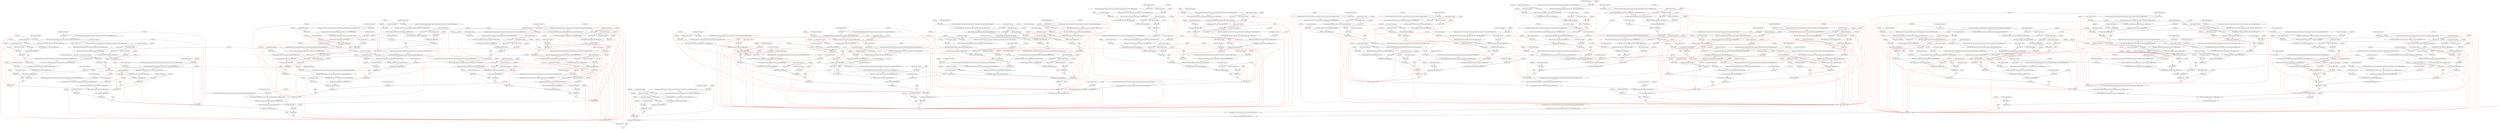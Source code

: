 digraph EntreNiveisVersion3Compressing33G3 {
1 [label="[X1v1]1"];
2 [label="(X1v1 imp (X2v1 imp q))"];
3 [label="(X2v1 imp q)"];
1 -> 3;
2 -> 3;
5 [label="[X1v1]1"];
6 [label="(X1v1 imp (X3v1 imp q))"];
7 [label="(X3v1 imp q)"];
5 -> 7;
6 -> 7;
9 [label="[X2v2]2"];
10 [label="(X2v2 imp (X3v2 imp q))"];
11 [label="(X3v2 imp q)"];
9 -> 11;
10 -> 11;
13 [label="[X1v1]1"];
14 [label="(X1v1 imp (X4v1 imp q))"];
15 [label="(X4v1 imp q)"];
13 -> 15;
14 -> 15;
17 [label="[X2v2]2"];
18 [label="(X2v2 imp (X4v2 imp q))"];
19 [label="(X4v2 imp q)"];
17 -> 19;
18 -> 19;
21 [label="[X3v3]3"];
22 [label="(X3v3 imp (X4v3 imp q))"];
23 [label="(X4v3 imp q)"];
21 -> 23;
22 -> 23;
25 [label="[X1v1]1"];
26 [label="(X1v1 imp (X5v1 imp q))"];
27 [label="(X5v1 imp q)"];
25 -> 27;
26 -> 27;
29 [label="[X2v2]2"];
30 [label="(X2v2 imp (X5v2 imp q))"];
31 [label="(X5v2 imp q)"];
29 -> 31;
30 -> 31;
33 [label="[X3v3]3"];
34 [label="(X3v3 imp (X5v3 imp q))"];
35 [label="(X5v3 imp q)"];
33 -> 35;
34 -> 35;
37 [label="[X4v4]4"];
38 [label="(X4v4 imp (X5v4 imp q))"];
39 [label="(X5v4 imp q)"];
37 -> 39;
38 -> 39;
41 [label="[X4v4]4"];
42 [label="(X4v4 imp (X5v5 imp q))"];
43 [label="(X5v5 imp q)"];
41 -> 43;
42 -> 43;
44 [label="(ORX5 imp q)"];
45 -> 44;
27 -> 44;
45 [label="(X5v1 imp q) imp ((ORX5 imp q))"];
45 [label="(X5v1 imp q) imp ((ORX5 imp q))"];
46 -> 45;
39 -> 45;
46 [label="(X5v4 imp q) imp ((X5v1 imp q) imp ((ORX5 imp q)))"];
46 [label="(X5v4 imp q) imp ((X5v1 imp q) imp ((ORX5 imp q)))"];
47 -> 46;
31 -> 46;
47 [label="(X5v2 imp q) imp ((X5v4 imp q) imp ((X5v1 imp q) imp ((ORX5 imp q))))"];
47 [label="(X5v2 imp q) imp ((X5v4 imp q) imp ((X5v1 imp q) imp ((ORX5 imp q))))"];
48 -> 47;
43 -> 47;
48 [label="(X5v5 imp q) imp ((X5v2 imp q) imp ((X5v4 imp q) imp ((X5v1 imp q) imp ((ORX5 imp q)))))"];
48 [label="(X5v5 imp q) imp ((X5v2 imp q) imp ((X5v4 imp q) imp ((X5v1 imp q) imp ((ORX5 imp q)))))"];
49 [label="(X5v3 imp q) imp ((X5v5 imp q) imp ((X5v2 imp q) imp ((X5v4 imp q) imp ((X5v1 imp q) imp ((ORX5 imp q))))))"];
49 -> 48;
35 -> 48;
50 [label=ORX5];
51 [label=q];
50 -> 51;
44 -> 51;
52 [label="(X4v4 imp q) 4"];
51 -> 52;
53 [label="[X3v3]3"];
54 [label="(X3v3 imp (X4v5 imp q))"];
55 [label="(X4v5 imp q)"];
53 -> 55;
54 -> 55;
56 [label="(ORX4 imp q)"];
57 -> 56;
55 -> 56;
57 [label="(X4v5 imp q) imp ((ORX4 imp q))"];
57 [label="(X4v5 imp q) imp ((ORX4 imp q))"];
58 -> 57;
19 -> 57;
58 [label="(X4v2 imp q) imp ((X4v5 imp q) imp ((ORX4 imp q)))"];
58 [label="(X4v2 imp q) imp ((X4v5 imp q) imp ((ORX4 imp q)))"];
59 -> 58;
52 -> 58;
59 [label="(X4v4 imp q) imp ((X4v2 imp q) imp ((X4v5 imp q) imp ((ORX4 imp q))))"];
59 [label="(X4v4 imp q) imp ((X4v2 imp q) imp ((X4v5 imp q) imp ((ORX4 imp q))))"];
60 -> 59;
15 -> 59;
60 [label="(X4v1 imp q) imp ((X4v4 imp q) imp ((X4v2 imp q) imp ((X4v5 imp q) imp ((ORX4 imp q)))))"];
60 [label="(X4v1 imp q) imp ((X4v4 imp q) imp ((X4v2 imp q) imp ((X4v5 imp q) imp ((ORX4 imp q)))))"];
61 [label="(X4v3 imp q) imp ((X4v1 imp q) imp ((X4v4 imp q) imp ((X4v2 imp q) imp ((X4v5 imp q) imp ((ORX4 imp q))))))"];
61 -> 60;
23 -> 60;
62 [label=ORX4];
63 [label=q];
62 -> 63;
56 -> 63;
64 [label="(X3v3 imp q) 3"];
63 -> 64;
65 [label="[X1v1]1"];
66 [label="(X1v1 imp (X4v1 imp q))"];
67 [label="(X4v1 imp q)"];
65 -> 67;
66 -> 67;
69 [label="[X2v2]2"];
70 [label="(X2v2 imp (X4v2 imp q))"];
71 [label="(X4v2 imp q)"];
69 -> 71;
70 -> 71;
73 [label="[X1v1]1"];
74 [label="(X1v1 imp (X5v1 imp q))"];
75 [label="(X5v1 imp q)"];
73 -> 75;
74 -> 75;
77 [label="[X2v2]2"];
78 [label="(X2v2 imp (X5v2 imp q))"];
79 [label="(X5v2 imp q)"];
77 -> 79;
78 -> 79;
81 [label="[X4v3]6"];
82 [label="(X4v3 imp (X5v3 imp q))"];
83 [label="(X5v3 imp q)"];
81 -> 83;
82 -> 83;
85 [label="[X3v4]5"];
86 [label="(X3v4 imp (X5v4 imp q))"];
87 [label="(X5v4 imp q)"];
85 -> 87;
86 -> 87;
89 [label="[X4v3]6"];
90 [label="(X4v3 imp (X5v5 imp q))"];
91 [label="(X5v5 imp q)"];
89 -> 91;
90 -> 91;
92 [label="(ORX5 imp q)"];
93 -> 92;
75 -> 92;
93 [label="(X5v1 imp q) imp ((ORX5 imp q))"];
93 [label="(X5v1 imp q) imp ((ORX5 imp q))"];
94 -> 93;
87 -> 93;
94 [label="(X5v4 imp q) imp ((X5v1 imp q) imp ((ORX5 imp q)))"];
94 [label="(X5v4 imp q) imp ((X5v1 imp q) imp ((ORX5 imp q)))"];
95 -> 94;
79 -> 94;
95 [label="(X5v2 imp q) imp ((X5v4 imp q) imp ((X5v1 imp q) imp ((ORX5 imp q))))"];
95 [label="(X5v2 imp q) imp ((X5v4 imp q) imp ((X5v1 imp q) imp ((ORX5 imp q))))"];
96 -> 95;
91 -> 95;
96 [label="(X5v5 imp q) imp ((X5v2 imp q) imp ((X5v4 imp q) imp ((X5v1 imp q) imp ((ORX5 imp q)))))"];
96 [label="(X5v5 imp q) imp ((X5v2 imp q) imp ((X5v4 imp q) imp ((X5v1 imp q) imp ((ORX5 imp q)))))"];
97 [label="(X5v3 imp q) imp ((X5v5 imp q) imp ((X5v2 imp q) imp ((X5v4 imp q) imp ((X5v1 imp q) imp ((ORX5 imp q))))))"];
97 -> 96;
83 -> 96;
98 [label=ORX5];
99 [label=q];
98 -> 99;
92 -> 99;
100 [label="(X4v3 imp q) 6"];
99 -> 100;
101 [label="[X3v4]5"];
102 [label="(X3v4 imp (X4v4 imp q))"];
103 [label="(X4v4 imp q)"];
101 -> 103;
102 -> 103;
105 [label="[X3v4]5"];
106 [label="(X3v4 imp (X4v5 imp q))"];
107 [label="(X4v5 imp q)"];
105 -> 107;
106 -> 107;
108 [label="(ORX4 imp q)"];
109 -> 108;
107 -> 108;
109 [label="(X4v5 imp q) imp ((ORX4 imp q))"];
109 [label="(X4v5 imp q) imp ((ORX4 imp q))"];
110 -> 109;
71 -> 109;
110 [label="(X4v2 imp q) imp ((X4v5 imp q) imp ((ORX4 imp q)))"];
110 [label="(X4v2 imp q) imp ((X4v5 imp q) imp ((ORX4 imp q)))"];
111 -> 110;
103 -> 110;
111 [label="(X4v4 imp q) imp ((X4v2 imp q) imp ((X4v5 imp q) imp ((ORX4 imp q))))"];
111 [label="(X4v4 imp q) imp ((X4v2 imp q) imp ((X4v5 imp q) imp ((ORX4 imp q))))"];
112 -> 111;
67 -> 111;
112 [label="(X4v1 imp q) imp ((X4v4 imp q) imp ((X4v2 imp q) imp ((X4v5 imp q) imp ((ORX4 imp q)))))"];
112 [label="(X4v1 imp q) imp ((X4v4 imp q) imp ((X4v2 imp q) imp ((X4v5 imp q) imp ((ORX4 imp q)))))"];
113 [label="(X4v3 imp q) imp ((X4v1 imp q) imp ((X4v4 imp q) imp ((X4v2 imp q) imp ((X4v5 imp q) imp ((ORX4 imp q))))))"];
113 -> 112;
100 -> 112;
114 [label=ORX4];
115 [label=q];
114 -> 115;
108 -> 115;
116 [label="(X3v4 imp q) 5"];
115 -> 116;
117 [label="[X2v2]2"];
118 [label="(X2v2 imp (X3v5 imp q))"];
119 [label="(X3v5 imp q)"];
117 -> 119;
118 -> 119;
120 [label="(ORX3 imp q)"];
121 -> 120;
11 -> 120;
121 [label="(X3v2 imp q) imp ((ORX3 imp q))"];
121 [label="(X3v2 imp q) imp ((ORX3 imp q))"];
122 -> 121;
7 -> 121;
122 [label="(X3v1 imp q) imp ((X3v2 imp q) imp ((ORX3 imp q)))"];
122 [label="(X3v1 imp q) imp ((X3v2 imp q) imp ((ORX3 imp q)))"];
123 -> 122;
116 -> 122;
123 [label="(X3v4 imp q) imp ((X3v1 imp q) imp ((X3v2 imp q) imp ((ORX3 imp q))))"];
123 [label="(X3v4 imp q) imp ((X3v1 imp q) imp ((X3v2 imp q) imp ((ORX3 imp q))))"];
124 -> 123;
64 -> 123;
124 [label="(X3v3 imp q) imp ((X3v4 imp q) imp ((X3v1 imp q) imp ((X3v2 imp q) imp ((ORX3 imp q)))))"];
124 [label="(X3v3 imp q) imp ((X3v4 imp q) imp ((X3v1 imp q) imp ((X3v2 imp q) imp ((ORX3 imp q)))))"];
125 [label="(X3v5 imp q) imp ((X3v3 imp q) imp ((X3v4 imp q) imp ((X3v1 imp q) imp ((X3v2 imp q) imp ((ORX3 imp q))))))"];
125 -> 124;
119 -> 124;
126 [label=ORX3];
127 [label=q];
126 -> 127;
120 -> 127;
128 [label="(X2v2 imp q) 2"];
127 -> 128;
129 [label="[X1v1]1"];
130 [label="(X1v1 imp (X3v1 imp q))"];
131 [label="(X3v1 imp q)"];
129 -> 131;
130 -> 131;
133 [label="[X1v1]1"];
134 [label="(X1v1 imp (X4v1 imp q))"];
135 [label="(X4v1 imp q)"];
133 -> 135;
134 -> 135;
137 [label="[X3v2]8"];
138 [label="(X3v2 imp (X4v2 imp q))"];
139 [label="(X4v2 imp q)"];
137 -> 139;
138 -> 139;
141 [label="[X2v3]7"];
142 [label="(X2v3 imp (X4v3 imp q))"];
143 [label="(X4v3 imp q)"];
141 -> 143;
142 -> 143;
145 [label="[X1v1]1"];
146 [label="(X1v1 imp (X5v1 imp q))"];
147 [label="(X5v1 imp q)"];
145 -> 147;
146 -> 147;
149 [label="[X3v2]8"];
150 [label="(X3v2 imp (X5v2 imp q))"];
151 [label="(X5v2 imp q)"];
149 -> 151;
150 -> 151;
153 [label="[X2v3]7"];
154 [label="(X2v3 imp (X5v3 imp q))"];
155 [label="(X5v3 imp q)"];
153 -> 155;
154 -> 155;
157 [label="[X4v4]9"];
158 [label="(X4v4 imp (X5v4 imp q))"];
159 [label="(X5v4 imp q)"];
157 -> 159;
158 -> 159;
161 [label="[X4v4]9"];
162 [label="(X4v4 imp (X5v5 imp q))"];
163 [label="(X5v5 imp q)"];
161 -> 163;
162 -> 163;
164 [label="(ORX5 imp q)"];
165 -> 164;
147 -> 164;
165 [label="(X5v1 imp q) imp ((ORX5 imp q))"];
165 [label="(X5v1 imp q) imp ((ORX5 imp q))"];
166 -> 165;
159 -> 165;
166 [label="(X5v4 imp q) imp ((X5v1 imp q) imp ((ORX5 imp q)))"];
166 [label="(X5v4 imp q) imp ((X5v1 imp q) imp ((ORX5 imp q)))"];
167 -> 166;
151 -> 166;
167 [label="(X5v2 imp q) imp ((X5v4 imp q) imp ((X5v1 imp q) imp ((ORX5 imp q))))"];
167 [label="(X5v2 imp q) imp ((X5v4 imp q) imp ((X5v1 imp q) imp ((ORX5 imp q))))"];
168 -> 167;
163 -> 167;
168 [label="(X5v5 imp q) imp ((X5v2 imp q) imp ((X5v4 imp q) imp ((X5v1 imp q) imp ((ORX5 imp q)))))"];
168 [label="(X5v5 imp q) imp ((X5v2 imp q) imp ((X5v4 imp q) imp ((X5v1 imp q) imp ((ORX5 imp q)))))"];
169 [label="(X5v3 imp q) imp ((X5v5 imp q) imp ((X5v2 imp q) imp ((X5v4 imp q) imp ((X5v1 imp q) imp ((ORX5 imp q))))))"];
169 -> 168;
155 -> 168;
170 [label=ORX5];
171 [label=q];
170 -> 171;
164 -> 171;
172 [label="(X4v4 imp q) 9"];
171 -> 172;
173 [label="[X3v2]8"];
174 [label="(X3v2 imp (X4v5 imp q))"];
175 [label="(X4v5 imp q)"];
173 -> 175;
174 -> 175;
176 [label="(ORX4 imp q)"];
177 -> 176;
175 -> 176;
177 [label="(X4v5 imp q) imp ((ORX4 imp q))"];
177 [label="(X4v5 imp q) imp ((ORX4 imp q))"];
178 -> 177;
139 -> 177;
178 [label="(X4v2 imp q) imp ((X4v5 imp q) imp ((ORX4 imp q)))"];
178 [label="(X4v2 imp q) imp ((X4v5 imp q) imp ((ORX4 imp q)))"];
179 -> 178;
172 -> 178;
179 [label="(X4v4 imp q) imp ((X4v2 imp q) imp ((X4v5 imp q) imp ((ORX4 imp q))))"];
179 [label="(X4v4 imp q) imp ((X4v2 imp q) imp ((X4v5 imp q) imp ((ORX4 imp q))))"];
180 -> 179;
135 -> 179;
180 [label="(X4v1 imp q) imp ((X4v4 imp q) imp ((X4v2 imp q) imp ((X4v5 imp q) imp ((ORX4 imp q)))))"];
180 [label="(X4v1 imp q) imp ((X4v4 imp q) imp ((X4v2 imp q) imp ((X4v5 imp q) imp ((ORX4 imp q)))))"];
181 [label="(X4v3 imp q) imp ((X4v1 imp q) imp ((X4v4 imp q) imp ((X4v2 imp q) imp ((X4v5 imp q) imp ((ORX4 imp q))))))"];
181 -> 180;
143 -> 180;
182 [label=ORX4];
183 [label=q];
182 -> 183;
176 -> 183;
184 [label="(X3v2 imp q) 8"];
183 -> 184;
185 [label="[X2v3]7"];
186 [label="(X2v3 imp (X3v3 imp q))"];
187 [label="(X3v3 imp q)"];
185 -> 187;
186 -> 187;
189 [label="[X1v1]1"];
190 [label="(X1v1 imp (X4v1 imp q))"];
191 [label="(X4v1 imp q)"];
189 -> 191;
190 -> 191;
193 [label="[X1v1]1"];
194 [label="(X1v1 imp (X5v1 imp q))"];
195 [label="(X5v1 imp q)"];
193 -> 195;
194 -> 195;
197 [label="[X4v2]11"];
198 [label="(X4v2 imp (X5v2 imp q))"];
199 [label="(X5v2 imp q)"];
197 -> 199;
198 -> 199;
201 [label="[X2v3]7"];
202 [label="(X2v3 imp (X5v3 imp q))"];
203 [label="(X5v3 imp q)"];
201 -> 203;
202 -> 203;
205 [label="[X3v4]10"];
206 [label="(X3v4 imp (X5v4 imp q))"];
207 [label="(X5v4 imp q)"];
205 -> 207;
206 -> 207;
209 [label="[X4v2]11"];
210 [label="(X4v2 imp (X5v5 imp q))"];
211 [label="(X5v5 imp q)"];
209 -> 211;
210 -> 211;
212 [label="(ORX5 imp q)"];
213 -> 212;
195 -> 212;
213 [label="(X5v1 imp q) imp ((ORX5 imp q))"];
213 [label="(X5v1 imp q) imp ((ORX5 imp q))"];
214 -> 213;
207 -> 213;
214 [label="(X5v4 imp q) imp ((X5v1 imp q) imp ((ORX5 imp q)))"];
214 [label="(X5v4 imp q) imp ((X5v1 imp q) imp ((ORX5 imp q)))"];
215 -> 214;
199 -> 214;
215 [label="(X5v2 imp q) imp ((X5v4 imp q) imp ((X5v1 imp q) imp ((ORX5 imp q))))"];
215 [label="(X5v2 imp q) imp ((X5v4 imp q) imp ((X5v1 imp q) imp ((ORX5 imp q))))"];
216 -> 215;
211 -> 215;
216 [label="(X5v5 imp q) imp ((X5v2 imp q) imp ((X5v4 imp q) imp ((X5v1 imp q) imp ((ORX5 imp q)))))"];
216 [label="(X5v5 imp q) imp ((X5v2 imp q) imp ((X5v4 imp q) imp ((X5v1 imp q) imp ((ORX5 imp q)))))"];
217 [label="(X5v3 imp q) imp ((X5v5 imp q) imp ((X5v2 imp q) imp ((X5v4 imp q) imp ((X5v1 imp q) imp ((ORX5 imp q))))))"];
217 -> 216;
203 -> 216;
218 [label=ORX5];
219 [label=q];
218 -> 219;
212 -> 219;
220 [label="(X4v2 imp q) 11"];
219 -> 220;
221 [label="[X2v3]7"];
222 [label="(X2v3 imp (X4v3 imp q))"];
223 [label="(X4v3 imp q)"];
221 -> 223;
222 -> 223;
225 [label="[X3v4]10"];
226 [label="(X3v4 imp (X4v4 imp q))"];
227 [label="(X4v4 imp q)"];
225 -> 227;
226 -> 227;
229 [label="[X3v4]10"];
230 [label="(X3v4 imp (X4v5 imp q))"];
231 [label="(X4v5 imp q)"];
229 -> 231;
230 -> 231;
232 [label="(ORX4 imp q)"];
233 -> 232;
231 -> 232;
233 [label="(X4v5 imp q) imp ((ORX4 imp q))"];
233 [label="(X4v5 imp q) imp ((ORX4 imp q))"];
234 -> 233;
220 -> 233;
234 [label="(X4v2 imp q) imp ((X4v5 imp q) imp ((ORX4 imp q)))"];
234 [label="(X4v2 imp q) imp ((X4v5 imp q) imp ((ORX4 imp q)))"];
235 -> 234;
227 -> 234;
235 [label="(X4v4 imp q) imp ((X4v2 imp q) imp ((X4v5 imp q) imp ((ORX4 imp q))))"];
235 [label="(X4v4 imp q) imp ((X4v2 imp q) imp ((X4v5 imp q) imp ((ORX4 imp q))))"];
236 -> 235;
191 -> 235;
236 [label="(X4v1 imp q) imp ((X4v4 imp q) imp ((X4v2 imp q) imp ((X4v5 imp q) imp ((ORX4 imp q)))))"];
236 [label="(X4v1 imp q) imp ((X4v4 imp q) imp ((X4v2 imp q) imp ((X4v5 imp q) imp ((ORX4 imp q)))))"];
237 [label="(X4v3 imp q) imp ((X4v1 imp q) imp ((X4v4 imp q) imp ((X4v2 imp q) imp ((X4v5 imp q) imp ((ORX4 imp q))))))"];
237 -> 236;
223 -> 236;
238 [label=ORX4];
239 [label=q];
238 -> 239;
232 -> 239;
240 [label="(X3v4 imp q) 10"];
239 -> 240;
241 [label="[X2v3]7"];
242 [label="(X2v3 imp (X3v5 imp q))"];
243 [label="(X3v5 imp q)"];
241 -> 243;
242 -> 243;
244 [label="(ORX3 imp q)"];
245 -> 244;
184 -> 244;
245 [label="(X3v2 imp q) imp ((ORX3 imp q))"];
245 [label="(X3v2 imp q) imp ((ORX3 imp q))"];
246 -> 245;
131 -> 245;
246 [label="(X3v1 imp q) imp ((X3v2 imp q) imp ((ORX3 imp q)))"];
246 [label="(X3v1 imp q) imp ((X3v2 imp q) imp ((ORX3 imp q)))"];
247 -> 246;
240 -> 246;
247 [label="(X3v4 imp q) imp ((X3v1 imp q) imp ((X3v2 imp q) imp ((ORX3 imp q))))"];
247 [label="(X3v4 imp q) imp ((X3v1 imp q) imp ((X3v2 imp q) imp ((ORX3 imp q))))"];
248 -> 247;
187 -> 247;
248 [label="(X3v3 imp q) imp ((X3v4 imp q) imp ((X3v1 imp q) imp ((X3v2 imp q) imp ((ORX3 imp q)))))"];
248 [label="(X3v3 imp q) imp ((X3v4 imp q) imp ((X3v1 imp q) imp ((X3v2 imp q) imp ((ORX3 imp q)))))"];
249 [label="(X3v5 imp q) imp ((X3v3 imp q) imp ((X3v4 imp q) imp ((X3v1 imp q) imp ((X3v2 imp q) imp ((ORX3 imp q))))))"];
249 -> 248;
243 -> 248;
250 [label=ORX3];
251 [label=q];
250 -> 251;
244 -> 251;
252 [label="(X2v3 imp q) 7"];
251 -> 252;
253 [label="[X1v1]1"];
254 [label="(X1v1 imp (X3v1 imp q))"];
255 [label="(X3v1 imp q)"];
253 -> 255;
254 -> 255;
257 [label="[X1v1]1"];
258 [label="(X1v1 imp (X4v1 imp q))"];
259 [label="(X4v1 imp q)"];
257 -> 259;
258 -> 259;
261 [label="[X3v2]13"];
262 [label="(X3v2 imp (X4v2 imp q))"];
263 [label="(X4v2 imp q)"];
261 -> 263;
262 -> 263;
265 [label="[X1v1]1"];
266 [label="(X1v1 imp (X5v1 imp q))"];
267 [label="(X5v1 imp q)"];
265 -> 267;
266 -> 267;
269 [label="[X3v2]13"];
270 [label="(X3v2 imp (X5v2 imp q))"];
271 [label="(X5v2 imp q)"];
269 -> 271;
270 -> 271;
273 [label="[X4v3]14"];
274 [label="(X4v3 imp (X5v3 imp q))"];
275 [label="(X5v3 imp q)"];
273 -> 275;
274 -> 275;
277 [label="[X2v4]12"];
278 [label="(X2v4 imp (X5v4 imp q))"];
279 [label="(X5v4 imp q)"];
277 -> 279;
278 -> 279;
281 [label="[X4v3]14"];
282 [label="(X4v3 imp (X5v5 imp q))"];
283 [label="(X5v5 imp q)"];
281 -> 283;
282 -> 283;
284 [label="(ORX5 imp q)"];
285 -> 284;
267 -> 284;
285 [label="(X5v1 imp q) imp ((ORX5 imp q))"];
285 [label="(X5v1 imp q) imp ((ORX5 imp q))"];
286 -> 285;
279 -> 285;
286 [label="(X5v4 imp q) imp ((X5v1 imp q) imp ((ORX5 imp q)))"];
286 [label="(X5v4 imp q) imp ((X5v1 imp q) imp ((ORX5 imp q)))"];
287 -> 286;
271 -> 286;
287 [label="(X5v2 imp q) imp ((X5v4 imp q) imp ((X5v1 imp q) imp ((ORX5 imp q))))"];
287 [label="(X5v2 imp q) imp ((X5v4 imp q) imp ((X5v1 imp q) imp ((ORX5 imp q))))"];
288 -> 287;
283 -> 287;
288 [label="(X5v5 imp q) imp ((X5v2 imp q) imp ((X5v4 imp q) imp ((X5v1 imp q) imp ((ORX5 imp q)))))"];
288 [label="(X5v5 imp q) imp ((X5v2 imp q) imp ((X5v4 imp q) imp ((X5v1 imp q) imp ((ORX5 imp q)))))"];
289 [label="(X5v3 imp q) imp ((X5v5 imp q) imp ((X5v2 imp q) imp ((X5v4 imp q) imp ((X5v1 imp q) imp ((ORX5 imp q))))))"];
289 -> 288;
275 -> 288;
290 [label=ORX5];
291 [label=q];
290 -> 291;
284 -> 291;
292 [label="(X4v3 imp q) 14"];
291 -> 292;
293 [label="[X2v4]12"];
294 [label="(X2v4 imp (X4v4 imp q))"];
295 [label="(X4v4 imp q)"];
293 -> 295;
294 -> 295;
297 [label="[X3v2]13"];
298 [label="(X3v2 imp (X4v5 imp q))"];
299 [label="(X4v5 imp q)"];
297 -> 299;
298 -> 299;
300 [label="(ORX4 imp q)"];
301 -> 300;
299 -> 300;
301 [label="(X4v5 imp q) imp ((ORX4 imp q))"];
301 [label="(X4v5 imp q) imp ((ORX4 imp q))"];
302 -> 301;
263 -> 301;
302 [label="(X4v2 imp q) imp ((X4v5 imp q) imp ((ORX4 imp q)))"];
302 [label="(X4v2 imp q) imp ((X4v5 imp q) imp ((ORX4 imp q)))"];
303 -> 302;
295 -> 302;
303 [label="(X4v4 imp q) imp ((X4v2 imp q) imp ((X4v5 imp q) imp ((ORX4 imp q))))"];
303 [label="(X4v4 imp q) imp ((X4v2 imp q) imp ((X4v5 imp q) imp ((ORX4 imp q))))"];
304 -> 303;
259 -> 303;
304 [label="(X4v1 imp q) imp ((X4v4 imp q) imp ((X4v2 imp q) imp ((X4v5 imp q) imp ((ORX4 imp q)))))"];
304 [label="(X4v1 imp q) imp ((X4v4 imp q) imp ((X4v2 imp q) imp ((X4v5 imp q) imp ((ORX4 imp q)))))"];
305 [label="(X4v3 imp q) imp ((X4v1 imp q) imp ((X4v4 imp q) imp ((X4v2 imp q) imp ((X4v5 imp q) imp ((ORX4 imp q))))))"];
305 -> 304;
292 -> 304;
306 [label=ORX4];
307 [label=q];
306 -> 307;
300 -> 307;
308 [label="(X3v2 imp q) 13"];
307 -> 308;
309 [label="[X1v1]1"];
310 [label="(X1v1 imp (X4v1 imp q))"];
311 [label="(X4v1 imp q)"];
309 -> 311;
310 -> 311;
313 [label="[X1v1]1"];
314 [label="(X1v1 imp (X5v1 imp q))"];
315 [label="(X5v1 imp q)"];
313 -> 315;
314 -> 315;
317 [label="[X4v2]16"];
318 [label="(X4v2 imp (X5v2 imp q))"];
319 [label="(X5v2 imp q)"];
317 -> 319;
318 -> 319;
321 [label="[X3v3]15"];
322 [label="(X3v3 imp (X5v3 imp q))"];
323 [label="(X5v3 imp q)"];
321 -> 323;
322 -> 323;
325 [label="[X2v4]12"];
326 [label="(X2v4 imp (X5v4 imp q))"];
327 [label="(X5v4 imp q)"];
325 -> 327;
326 -> 327;
329 [label="[X4v2]16"];
330 [label="(X4v2 imp (X5v5 imp q))"];
331 [label="(X5v5 imp q)"];
329 -> 331;
330 -> 331;
332 [label="(ORX5 imp q)"];
333 -> 332;
315 -> 332;
333 [label="(X5v1 imp q) imp ((ORX5 imp q))"];
333 [label="(X5v1 imp q) imp ((ORX5 imp q))"];
334 -> 333;
327 -> 333;
334 [label="(X5v4 imp q) imp ((X5v1 imp q) imp ((ORX5 imp q)))"];
334 [label="(X5v4 imp q) imp ((X5v1 imp q) imp ((ORX5 imp q)))"];
335 -> 334;
319 -> 334;
335 [label="(X5v2 imp q) imp ((X5v4 imp q) imp ((X5v1 imp q) imp ((ORX5 imp q))))"];
335 [label="(X5v2 imp q) imp ((X5v4 imp q) imp ((X5v1 imp q) imp ((ORX5 imp q))))"];
336 -> 335;
331 -> 335;
336 [label="(X5v5 imp q) imp ((X5v2 imp q) imp ((X5v4 imp q) imp ((X5v1 imp q) imp ((ORX5 imp q)))))"];
336 [label="(X5v5 imp q) imp ((X5v2 imp q) imp ((X5v4 imp q) imp ((X5v1 imp q) imp ((ORX5 imp q)))))"];
337 [label="(X5v3 imp q) imp ((X5v5 imp q) imp ((X5v2 imp q) imp ((X5v4 imp q) imp ((X5v1 imp q) imp ((ORX5 imp q))))))"];
337 -> 336;
323 -> 336;
338 [label=ORX5];
339 [label=q];
338 -> 339;
332 -> 339;
340 [label="(X4v2 imp q) 16"];
339 -> 340;
341 [label="[X3v3]15"];
342 [label="(X3v3 imp (X4v3 imp q))"];
343 [label="(X4v3 imp q)"];
341 -> 343;
342 -> 343;
345 [label="[X2v4]12"];
346 [label="(X2v4 imp (X4v4 imp q))"];
347 [label="(X4v4 imp q)"];
345 -> 347;
346 -> 347;
349 [label="[X3v3]15"];
350 [label="(X3v3 imp (X4v5 imp q))"];
351 [label="(X4v5 imp q)"];
349 -> 351;
350 -> 351;
352 [label="(ORX4 imp q)"];
353 -> 352;
351 -> 352;
353 [label="(X4v5 imp q) imp ((ORX4 imp q))"];
353 [label="(X4v5 imp q) imp ((ORX4 imp q))"];
354 -> 353;
340 -> 353;
354 [label="(X4v2 imp q) imp ((X4v5 imp q) imp ((ORX4 imp q)))"];
354 [label="(X4v2 imp q) imp ((X4v5 imp q) imp ((ORX4 imp q)))"];
355 -> 354;
347 -> 354;
355 [label="(X4v4 imp q) imp ((X4v2 imp q) imp ((X4v5 imp q) imp ((ORX4 imp q))))"];
355 [label="(X4v4 imp q) imp ((X4v2 imp q) imp ((X4v5 imp q) imp ((ORX4 imp q))))"];
356 -> 355;
311 -> 355;
356 [label="(X4v1 imp q) imp ((X4v4 imp q) imp ((X4v2 imp q) imp ((X4v5 imp q) imp ((ORX4 imp q)))))"];
356 [label="(X4v1 imp q) imp ((X4v4 imp q) imp ((X4v2 imp q) imp ((X4v5 imp q) imp ((ORX4 imp q)))))"];
357 [label="(X4v3 imp q) imp ((X4v1 imp q) imp ((X4v4 imp q) imp ((X4v2 imp q) imp ((X4v5 imp q) imp ((ORX4 imp q))))))"];
357 -> 356;
343 -> 356;
358 [label=ORX4];
359 [label=q];
358 -> 359;
352 -> 359;
360 [label="(X3v3 imp q) 15"];
359 -> 360;
361 [label="[X2v4]12"];
362 [label="(X2v4 imp (X3v4 imp q))"];
363 [label="(X3v4 imp q)"];
361 -> 363;
362 -> 363;
365 [label="[X2v4]12"];
366 [label="(X2v4 imp (X3v5 imp q))"];
367 [label="(X3v5 imp q)"];
365 -> 367;
366 -> 367;
368 [label="(ORX3 imp q)"];
369 -> 368;
308 -> 368;
369 [label="(X3v2 imp q) imp ((ORX3 imp q))"];
369 [label="(X3v2 imp q) imp ((ORX3 imp q))"];
370 -> 369;
255 -> 369;
370 [label="(X3v1 imp q) imp ((X3v2 imp q) imp ((ORX3 imp q)))"];
370 [label="(X3v1 imp q) imp ((X3v2 imp q) imp ((ORX3 imp q)))"];
371 -> 370;
363 -> 370;
371 [label="(X3v4 imp q) imp ((X3v1 imp q) imp ((X3v2 imp q) imp ((ORX3 imp q))))"];
371 [label="(X3v4 imp q) imp ((X3v1 imp q) imp ((X3v2 imp q) imp ((ORX3 imp q))))"];
372 -> 371;
360 -> 371;
372 [label="(X3v3 imp q) imp ((X3v4 imp q) imp ((X3v1 imp q) imp ((X3v2 imp q) imp ((ORX3 imp q)))))"];
372 [label="(X3v3 imp q) imp ((X3v4 imp q) imp ((X3v1 imp q) imp ((X3v2 imp q) imp ((ORX3 imp q)))))"];
373 [label="(X3v5 imp q) imp ((X3v3 imp q) imp ((X3v4 imp q) imp ((X3v1 imp q) imp ((X3v2 imp q) imp ((ORX3 imp q))))))"];
373 -> 372;
367 -> 372;
374 [label=ORX3];
375 [label=q];
374 -> 375;
368 -> 375;
376 [label="(X2v4 imp q) 12"];
375 -> 376;
377 [label="[X1v1]1"];
378 [label="(X1v1 imp (X2v5 imp q))"];
379 [label="(X2v5 imp q)"];
377 -> 379;
378 -> 379;
380 [label="(ORX2 imp q)"];
381 -> 380;
379 -> 380;
381 [label="(X2v5 imp q) imp ((ORX2 imp q))"];
381 [label="(X2v5 imp q) imp ((ORX2 imp q))"];
382 -> 381;
252 -> 381;
382 [label="(X2v3 imp q) imp ((X2v5 imp q) imp ((ORX2 imp q)))"];
382 [label="(X2v3 imp q) imp ((X2v5 imp q) imp ((ORX2 imp q)))"];
383 -> 382;
376 -> 382;
383 [label="(X2v4 imp q) imp ((X2v3 imp q) imp ((X2v5 imp q) imp ((ORX2 imp q))))"];
383 [label="(X2v4 imp q) imp ((X2v3 imp q) imp ((X2v5 imp q) imp ((ORX2 imp q))))"];
384 -> 383;
3 -> 383;
384 [label="(X2v1 imp q) imp ((X2v4 imp q) imp ((X2v3 imp q) imp ((X2v5 imp q) imp ((ORX2 imp q)))))"];
384 [label="(X2v1 imp q) imp ((X2v4 imp q) imp ((X2v3 imp q) imp ((X2v5 imp q) imp ((ORX2 imp q)))))"];
385 [label="(X2v2 imp q) imp ((X2v1 imp q) imp ((X2v4 imp q) imp ((X2v3 imp q) imp ((X2v5 imp q) imp ((ORX2 imp q))))))"];
385 -> 384;
128 -> 384;
386 [label=ORX2];
387 [label=q];
386 -> 387;
380 -> 387;
388 [label="(X1v1 imp q) 1"];
387 -> 388;
389 [label="[X2v1]19"];
390 [label="(X2v1 imp (X3v1 imp q))"];
391 [label="(X3v1 imp q)"];
389 -> 391;
390 -> 391;
393 [label="[X1v2]18"];
394 [label="(X1v2 imp (X3v2 imp q))"];
395 [label="(X3v2 imp q)"];
393 -> 395;
394 -> 395;
397 [label="[X2v1]19"];
398 [label="(X2v1 imp (X4v1 imp q))"];
399 [label="(X4v1 imp q)"];
397 -> 399;
398 -> 399;
401 [label="[X1v2]18"];
402 [label="(X1v2 imp (X4v2 imp q))"];
403 [label="(X4v2 imp q)"];
401 -> 403;
402 -> 403;
405 [label="[X3v3]20"];
406 [label="(X3v3 imp (X4v3 imp q))"];
407 [label="(X4v3 imp q)"];
405 -> 407;
406 -> 407;
409 [label="[X2v1]19"];
410 [label="(X2v1 imp (X5v1 imp q))"];
411 [label="(X5v1 imp q)"];
409 -> 411;
410 -> 411;
413 [label="[X1v2]18"];
414 [label="(X1v2 imp (X5v2 imp q))"];
415 [label="(X5v2 imp q)"];
413 -> 415;
414 -> 415;
417 [label="[X3v3]20"];
418 [label="(X3v3 imp (X5v3 imp q))"];
419 [label="(X5v3 imp q)"];
417 -> 419;
418 -> 419;
421 [label="[X4v4]21"];
422 [label="(X4v4 imp (X5v4 imp q))"];
423 [label="(X5v4 imp q)"];
421 -> 423;
422 -> 423;
425 [label="[X4v4]21"];
426 [label="(X4v4 imp (X5v5 imp q))"];
427 [label="(X5v5 imp q)"];
425 -> 427;
426 -> 427;
428 [label="(ORX5 imp q)"];
429 -> 428;
411 -> 428;
429 [label="(X5v1 imp q) imp ((ORX5 imp q))"];
429 [label="(X5v1 imp q) imp ((ORX5 imp q))"];
430 -> 429;
423 -> 429;
430 [label="(X5v4 imp q) imp ((X5v1 imp q) imp ((ORX5 imp q)))"];
430 [label="(X5v4 imp q) imp ((X5v1 imp q) imp ((ORX5 imp q)))"];
431 -> 430;
415 -> 430;
431 [label="(X5v2 imp q) imp ((X5v4 imp q) imp ((X5v1 imp q) imp ((ORX5 imp q))))"];
431 [label="(X5v2 imp q) imp ((X5v4 imp q) imp ((X5v1 imp q) imp ((ORX5 imp q))))"];
432 -> 431;
427 -> 431;
432 [label="(X5v5 imp q) imp ((X5v2 imp q) imp ((X5v4 imp q) imp ((X5v1 imp q) imp ((ORX5 imp q)))))"];
432 [label="(X5v5 imp q) imp ((X5v2 imp q) imp ((X5v4 imp q) imp ((X5v1 imp q) imp ((ORX5 imp q)))))"];
433 [label="(X5v3 imp q) imp ((X5v5 imp q) imp ((X5v2 imp q) imp ((X5v4 imp q) imp ((X5v1 imp q) imp ((ORX5 imp q))))))"];
433 -> 432;
419 -> 432;
434 [label=ORX5];
435 [label=q];
434 -> 435;
428 -> 435;
436 [label="(X4v4 imp q) 21"];
435 -> 436;
437 [label="[X3v3]20"];
438 [label="(X3v3 imp (X4v5 imp q))"];
439 [label="(X4v5 imp q)"];
437 -> 439;
438 -> 439;
440 [label="(ORX4 imp q)"];
441 -> 440;
439 -> 440;
441 [label="(X4v5 imp q) imp ((ORX4 imp q))"];
441 [label="(X4v5 imp q) imp ((ORX4 imp q))"];
442 -> 441;
403 -> 441;
442 [label="(X4v2 imp q) imp ((X4v5 imp q) imp ((ORX4 imp q)))"];
442 [label="(X4v2 imp q) imp ((X4v5 imp q) imp ((ORX4 imp q)))"];
443 -> 442;
436 -> 442;
443 [label="(X4v4 imp q) imp ((X4v2 imp q) imp ((X4v5 imp q) imp ((ORX4 imp q))))"];
443 [label="(X4v4 imp q) imp ((X4v2 imp q) imp ((X4v5 imp q) imp ((ORX4 imp q))))"];
444 -> 443;
399 -> 443;
444 [label="(X4v1 imp q) imp ((X4v4 imp q) imp ((X4v2 imp q) imp ((X4v5 imp q) imp ((ORX4 imp q)))))"];
444 [label="(X4v1 imp q) imp ((X4v4 imp q) imp ((X4v2 imp q) imp ((X4v5 imp q) imp ((ORX4 imp q)))))"];
445 [label="(X4v3 imp q) imp ((X4v1 imp q) imp ((X4v4 imp q) imp ((X4v2 imp q) imp ((X4v5 imp q) imp ((ORX4 imp q))))))"];
445 -> 444;
407 -> 444;
446 [label=ORX4];
447 [label=q];
446 -> 447;
440 -> 447;
448 [label="(X3v3 imp q) 20"];
447 -> 448;
449 [label="[X2v1]19"];
450 [label="(X2v1 imp (X4v1 imp q))"];
451 [label="(X4v1 imp q)"];
449 -> 451;
450 -> 451;
453 [label="[X1v2]18"];
454 [label="(X1v2 imp (X4v2 imp q))"];
455 [label="(X4v2 imp q)"];
453 -> 455;
454 -> 455;
457 [label="[X2v1]19"];
458 [label="(X2v1 imp (X5v1 imp q))"];
459 [label="(X5v1 imp q)"];
457 -> 459;
458 -> 459;
461 [label="[X1v2]18"];
462 [label="(X1v2 imp (X5v2 imp q))"];
463 [label="(X5v2 imp q)"];
461 -> 463;
462 -> 463;
465 [label="[X4v3]23"];
466 [label="(X4v3 imp (X5v3 imp q))"];
467 [label="(X5v3 imp q)"];
465 -> 467;
466 -> 467;
469 [label="[X3v4]22"];
470 [label="(X3v4 imp (X5v4 imp q))"];
471 [label="(X5v4 imp q)"];
469 -> 471;
470 -> 471;
473 [label="[X4v3]23"];
474 [label="(X4v3 imp (X5v5 imp q))"];
475 [label="(X5v5 imp q)"];
473 -> 475;
474 -> 475;
476 [label="(ORX5 imp q)"];
477 -> 476;
459 -> 476;
477 [label="(X5v1 imp q) imp ((ORX5 imp q))"];
477 [label="(X5v1 imp q) imp ((ORX5 imp q))"];
478 -> 477;
471 -> 477;
478 [label="(X5v4 imp q) imp ((X5v1 imp q) imp ((ORX5 imp q)))"];
478 [label="(X5v4 imp q) imp ((X5v1 imp q) imp ((ORX5 imp q)))"];
479 -> 478;
463 -> 478;
479 [label="(X5v2 imp q) imp ((X5v4 imp q) imp ((X5v1 imp q) imp ((ORX5 imp q))))"];
479 [label="(X5v2 imp q) imp ((X5v4 imp q) imp ((X5v1 imp q) imp ((ORX5 imp q))))"];
480 -> 479;
475 -> 479;
480 [label="(X5v5 imp q) imp ((X5v2 imp q) imp ((X5v4 imp q) imp ((X5v1 imp q) imp ((ORX5 imp q)))))"];
480 [label="(X5v5 imp q) imp ((X5v2 imp q) imp ((X5v4 imp q) imp ((X5v1 imp q) imp ((ORX5 imp q)))))"];
481 [label="(X5v3 imp q) imp ((X5v5 imp q) imp ((X5v2 imp q) imp ((X5v4 imp q) imp ((X5v1 imp q) imp ((ORX5 imp q))))))"];
481 -> 480;
467 -> 480;
482 [label=ORX5];
483 [label=q];
482 -> 483;
476 -> 483;
484 [label="(X4v3 imp q) 23"];
483 -> 484;
485 [label="[X3v4]22"];
486 [label="(X3v4 imp (X4v4 imp q))"];
487 [label="(X4v4 imp q)"];
485 -> 487;
486 -> 487;
489 [label="[X3v4]22"];
490 [label="(X3v4 imp (X4v5 imp q))"];
491 [label="(X4v5 imp q)"];
489 -> 491;
490 -> 491;
492 [label="(ORX4 imp q)"];
493 -> 492;
491 -> 492;
493 [label="(X4v5 imp q) imp ((ORX4 imp q))"];
493 [label="(X4v5 imp q) imp ((ORX4 imp q))"];
494 -> 493;
455 -> 493;
494 [label="(X4v2 imp q) imp ((X4v5 imp q) imp ((ORX4 imp q)))"];
494 [label="(X4v2 imp q) imp ((X4v5 imp q) imp ((ORX4 imp q)))"];
495 -> 494;
487 -> 494;
495 [label="(X4v4 imp q) imp ((X4v2 imp q) imp ((X4v5 imp q) imp ((ORX4 imp q))))"];
495 [label="(X4v4 imp q) imp ((X4v2 imp q) imp ((X4v5 imp q) imp ((ORX4 imp q))))"];
496 -> 495;
451 -> 495;
496 [label="(X4v1 imp q) imp ((X4v4 imp q) imp ((X4v2 imp q) imp ((X4v5 imp q) imp ((ORX4 imp q)))))"];
496 [label="(X4v1 imp q) imp ((X4v4 imp q) imp ((X4v2 imp q) imp ((X4v5 imp q) imp ((ORX4 imp q)))))"];
497 [label="(X4v3 imp q) imp ((X4v1 imp q) imp ((X4v4 imp q) imp ((X4v2 imp q) imp ((X4v5 imp q) imp ((ORX4 imp q))))))"];
497 -> 496;
484 -> 496;
498 [label=ORX4];
499 [label=q];
498 -> 499;
492 -> 499;
500 [label="(X3v4 imp q) 22"];
499 -> 500;
501 [label="[X2v1]19"];
502 [label="(X2v1 imp (X3v5 imp q))"];
503 [label="(X3v5 imp q)"];
501 -> 503;
502 -> 503;
504 [label="(ORX3 imp q)"];
505 -> 504;
395 -> 504;
505 [label="(X3v2 imp q) imp ((ORX3 imp q))"];
505 [label="(X3v2 imp q) imp ((ORX3 imp q))"];
506 -> 505;
391 -> 505;
506 [label="(X3v1 imp q) imp ((X3v2 imp q) imp ((ORX3 imp q)))"];
506 [label="(X3v1 imp q) imp ((X3v2 imp q) imp ((ORX3 imp q)))"];
507 -> 506;
500 -> 506;
507 [label="(X3v4 imp q) imp ((X3v1 imp q) imp ((X3v2 imp q) imp ((ORX3 imp q))))"];
507 [label="(X3v4 imp q) imp ((X3v1 imp q) imp ((X3v2 imp q) imp ((ORX3 imp q))))"];
508 -> 507;
448 -> 507;
508 [label="(X3v3 imp q) imp ((X3v4 imp q) imp ((X3v1 imp q) imp ((X3v2 imp q) imp ((ORX3 imp q)))))"];
508 [label="(X3v3 imp q) imp ((X3v4 imp q) imp ((X3v1 imp q) imp ((X3v2 imp q) imp ((ORX3 imp q)))))"];
509 [label="(X3v5 imp q) imp ((X3v3 imp q) imp ((X3v4 imp q) imp ((X3v1 imp q) imp ((X3v2 imp q) imp ((ORX3 imp q))))))"];
509 -> 508;
503 -> 508;
510 [label=ORX3];
511 [label=q];
510 -> 511;
504 -> 511;
512 [label="(X2v1 imp q) 19"];
511 -> 512;
513 [label="[X1v2]18"];
514 [label="(X1v2 imp (X2v2 imp q))"];
515 [label="(X2v2 imp q)"];
513 -> 515;
514 -> 515;
517 [label="[X3v1]25"];
518 [label="(X3v1 imp (X4v1 imp q))"];
519 [label="(X4v1 imp q)"];
517 -> 519;
518 -> 519;
521 [label="[X1v2]18"];
522 [label="(X1v2 imp (X4v2 imp q))"];
523 [label="(X4v2 imp q)"];
521 -> 523;
522 -> 523;
525 [label="[X2v3]24"];
526 [label="(X2v3 imp (X4v3 imp q))"];
527 [label="(X4v3 imp q)"];
525 -> 527;
526 -> 527;
529 [label="[X3v1]25"];
530 [label="(X3v1 imp (X5v1 imp q))"];
531 [label="(X5v1 imp q)"];
529 -> 531;
530 -> 531;
533 [label="[X1v2]18"];
534 [label="(X1v2 imp (X5v2 imp q))"];
535 [label="(X5v2 imp q)"];
533 -> 535;
534 -> 535;
537 [label="[X2v3]24"];
538 [label="(X2v3 imp (X5v3 imp q))"];
539 [label="(X5v3 imp q)"];
537 -> 539;
538 -> 539;
541 [label="[X4v4]26"];
542 [label="(X4v4 imp (X5v4 imp q))"];
543 [label="(X5v4 imp q)"];
541 -> 543;
542 -> 543;
545 [label="[X4v4]26"];
546 [label="(X4v4 imp (X5v5 imp q))"];
547 [label="(X5v5 imp q)"];
545 -> 547;
546 -> 547;
548 [label="(ORX5 imp q)"];
549 -> 548;
531 -> 548;
549 [label="(X5v1 imp q) imp ((ORX5 imp q))"];
549 [label="(X5v1 imp q) imp ((ORX5 imp q))"];
550 -> 549;
543 -> 549;
550 [label="(X5v4 imp q) imp ((X5v1 imp q) imp ((ORX5 imp q)))"];
550 [label="(X5v4 imp q) imp ((X5v1 imp q) imp ((ORX5 imp q)))"];
551 -> 550;
535 -> 550;
551 [label="(X5v2 imp q) imp ((X5v4 imp q) imp ((X5v1 imp q) imp ((ORX5 imp q))))"];
551 [label="(X5v2 imp q) imp ((X5v4 imp q) imp ((X5v1 imp q) imp ((ORX5 imp q))))"];
552 -> 551;
547 -> 551;
552 [label="(X5v5 imp q) imp ((X5v2 imp q) imp ((X5v4 imp q) imp ((X5v1 imp q) imp ((ORX5 imp q)))))"];
552 [label="(X5v5 imp q) imp ((X5v2 imp q) imp ((X5v4 imp q) imp ((X5v1 imp q) imp ((ORX5 imp q)))))"];
553 [label="(X5v3 imp q) imp ((X5v5 imp q) imp ((X5v2 imp q) imp ((X5v4 imp q) imp ((X5v1 imp q) imp ((ORX5 imp q))))))"];
553 -> 552;
539 -> 552;
554 [label=ORX5];
555 [label=q];
554 -> 555;
548 -> 555;
556 [label="(X4v4 imp q) 26"];
555 -> 556;
557 [label="[X3v1]25"];
558 [label="(X3v1 imp (X4v5 imp q))"];
559 [label="(X4v5 imp q)"];
557 -> 559;
558 -> 559;
560 [label="(ORX4 imp q)"];
561 -> 560;
559 -> 560;
561 [label="(X4v5 imp q) imp ((ORX4 imp q))"];
561 [label="(X4v5 imp q) imp ((ORX4 imp q))"];
562 -> 561;
523 -> 561;
562 [label="(X4v2 imp q) imp ((X4v5 imp q) imp ((ORX4 imp q)))"];
562 [label="(X4v2 imp q) imp ((X4v5 imp q) imp ((ORX4 imp q)))"];
563 -> 562;
556 -> 562;
563 [label="(X4v4 imp q) imp ((X4v2 imp q) imp ((X4v5 imp q) imp ((ORX4 imp q))))"];
563 [label="(X4v4 imp q) imp ((X4v2 imp q) imp ((X4v5 imp q) imp ((ORX4 imp q))))"];
564 -> 563;
519 -> 563;
564 [label="(X4v1 imp q) imp ((X4v4 imp q) imp ((X4v2 imp q) imp ((X4v5 imp q) imp ((ORX4 imp q)))))"];
564 [label="(X4v1 imp q) imp ((X4v4 imp q) imp ((X4v2 imp q) imp ((X4v5 imp q) imp ((ORX4 imp q)))))"];
565 [label="(X4v3 imp q) imp ((X4v1 imp q) imp ((X4v4 imp q) imp ((X4v2 imp q) imp ((X4v5 imp q) imp ((ORX4 imp q))))))"];
565 -> 564;
527 -> 564;
566 [label=ORX4];
567 [label=q];
566 -> 567;
560 -> 567;
568 [label="(X3v1 imp q) 25"];
567 -> 568;
569 [label="[X1v2]18"];
570 [label="(X1v2 imp (X3v2 imp q))"];
571 [label="(X3v2 imp q)"];
569 -> 571;
570 -> 571;
573 [label="[X2v3]24"];
574 [label="(X2v3 imp (X3v3 imp q))"];
575 [label="(X3v3 imp q)"];
573 -> 575;
574 -> 575;
577 [label="[X4v1]28"];
578 [label="(X4v1 imp (X5v1 imp q))"];
579 [label="(X5v1 imp q)"];
577 -> 579;
578 -> 579;
581 [label="[X1v2]18"];
582 [label="(X1v2 imp (X5v2 imp q))"];
583 [label="(X5v2 imp q)"];
581 -> 583;
582 -> 583;
585 [label="[X2v3]24"];
586 [label="(X2v3 imp (X5v3 imp q))"];
587 [label="(X5v3 imp q)"];
585 -> 587;
586 -> 587;
589 [label="[X3v4]27"];
590 [label="(X3v4 imp (X5v4 imp q))"];
591 [label="(X5v4 imp q)"];
589 -> 591;
590 -> 591;
593 [label="[X4v1]28"];
594 [label="(X4v1 imp (X5v5 imp q))"];
595 [label="(X5v5 imp q)"];
593 -> 595;
594 -> 595;
596 [label="(ORX5 imp q)"];
597 -> 596;
579 -> 596;
597 [label="(X5v1 imp q) imp ((ORX5 imp q))"];
597 [label="(X5v1 imp q) imp ((ORX5 imp q))"];
598 -> 597;
591 -> 597;
598 [label="(X5v4 imp q) imp ((X5v1 imp q) imp ((ORX5 imp q)))"];
598 [label="(X5v4 imp q) imp ((X5v1 imp q) imp ((ORX5 imp q)))"];
599 -> 598;
583 -> 598;
599 [label="(X5v2 imp q) imp ((X5v4 imp q) imp ((X5v1 imp q) imp ((ORX5 imp q))))"];
599 [label="(X5v2 imp q) imp ((X5v4 imp q) imp ((X5v1 imp q) imp ((ORX5 imp q))))"];
600 -> 599;
595 -> 599;
600 [label="(X5v5 imp q) imp ((X5v2 imp q) imp ((X5v4 imp q) imp ((X5v1 imp q) imp ((ORX5 imp q)))))"];
600 [label="(X5v5 imp q) imp ((X5v2 imp q) imp ((X5v4 imp q) imp ((X5v1 imp q) imp ((ORX5 imp q)))))"];
601 [label="(X5v3 imp q) imp ((X5v5 imp q) imp ((X5v2 imp q) imp ((X5v4 imp q) imp ((X5v1 imp q) imp ((ORX5 imp q))))))"];
601 -> 600;
587 -> 600;
602 [label=ORX5];
603 [label=q];
602 -> 603;
596 -> 603;
604 [label="(X4v1 imp q) 28"];
603 -> 604;
605 [label="[X1v2]18"];
606 [label="(X1v2 imp (X4v2 imp q))"];
607 [label="(X4v2 imp q)"];
605 -> 607;
606 -> 607;
609 [label="[X2v3]24"];
610 [label="(X2v3 imp (X4v3 imp q))"];
611 [label="(X4v3 imp q)"];
609 -> 611;
610 -> 611;
613 [label="[X3v4]27"];
614 [label="(X3v4 imp (X4v4 imp q))"];
615 [label="(X4v4 imp q)"];
613 -> 615;
614 -> 615;
617 [label="[X3v4]27"];
618 [label="(X3v4 imp (X4v5 imp q))"];
619 [label="(X4v5 imp q)"];
617 -> 619;
618 -> 619;
620 [label="(ORX4 imp q)"];
621 -> 620;
619 -> 620;
621 [label="(X4v5 imp q) imp ((ORX4 imp q))"];
621 [label="(X4v5 imp q) imp ((ORX4 imp q))"];
622 -> 621;
607 -> 621;
622 [label="(X4v2 imp q) imp ((X4v5 imp q) imp ((ORX4 imp q)))"];
622 [label="(X4v2 imp q) imp ((X4v5 imp q) imp ((ORX4 imp q)))"];
623 -> 622;
615 -> 622;
623 [label="(X4v4 imp q) imp ((X4v2 imp q) imp ((X4v5 imp q) imp ((ORX4 imp q))))"];
623 [label="(X4v4 imp q) imp ((X4v2 imp q) imp ((X4v5 imp q) imp ((ORX4 imp q))))"];
624 -> 623;
604 -> 623;
624 [label="(X4v1 imp q) imp ((X4v4 imp q) imp ((X4v2 imp q) imp ((X4v5 imp q) imp ((ORX4 imp q)))))"];
624 [label="(X4v1 imp q) imp ((X4v4 imp q) imp ((X4v2 imp q) imp ((X4v5 imp q) imp ((ORX4 imp q)))))"];
625 [label="(X4v3 imp q) imp ((X4v1 imp q) imp ((X4v4 imp q) imp ((X4v2 imp q) imp ((X4v5 imp q) imp ((ORX4 imp q))))))"];
625 -> 624;
611 -> 624;
626 [label=ORX4];
627 [label=q];
626 -> 627;
620 -> 627;
628 [label="(X3v4 imp q) 27"];
627 -> 628;
629 [label="[X2v3]24"];
630 [label="(X2v3 imp (X3v5 imp q))"];
631 [label="(X3v5 imp q)"];
629 -> 631;
630 -> 631;
632 [label="(ORX3 imp q)"];
633 -> 632;
571 -> 632;
633 [label="(X3v2 imp q) imp ((ORX3 imp q))"];
633 [label="(X3v2 imp q) imp ((ORX3 imp q))"];
634 -> 633;
568 -> 633;
634 [label="(X3v1 imp q) imp ((X3v2 imp q) imp ((ORX3 imp q)))"];
634 [label="(X3v1 imp q) imp ((X3v2 imp q) imp ((ORX3 imp q)))"];
635 -> 634;
628 -> 634;
635 [label="(X3v4 imp q) imp ((X3v1 imp q) imp ((X3v2 imp q) imp ((ORX3 imp q))))"];
635 [label="(X3v4 imp q) imp ((X3v1 imp q) imp ((X3v2 imp q) imp ((ORX3 imp q))))"];
636 -> 635;
575 -> 635;
636 [label="(X3v3 imp q) imp ((X3v4 imp q) imp ((X3v1 imp q) imp ((X3v2 imp q) imp ((ORX3 imp q)))))"];
636 [label="(X3v3 imp q) imp ((X3v4 imp q) imp ((X3v1 imp q) imp ((X3v2 imp q) imp ((ORX3 imp q)))))"];
637 [label="(X3v5 imp q) imp ((X3v3 imp q) imp ((X3v4 imp q) imp ((X3v1 imp q) imp ((X3v2 imp q) imp ((ORX3 imp q))))))"];
637 -> 636;
631 -> 636;
638 [label=ORX3];
639 [label=q];
638 -> 639;
632 -> 639;
640 [label="(X2v3 imp q) 24"];
639 -> 640;
641 [label="[X3v1]30"];
642 [label="(X3v1 imp (X4v1 imp q))"];
643 [label="(X4v1 imp q)"];
641 -> 643;
642 -> 643;
645 [label="[X1v2]18"];
646 [label="(X1v2 imp (X4v2 imp q))"];
647 [label="(X4v2 imp q)"];
645 -> 647;
646 -> 647;
649 [label="[X3v1]30"];
650 [label="(X3v1 imp (X5v1 imp q))"];
651 [label="(X5v1 imp q)"];
649 -> 651;
650 -> 651;
653 [label="[X1v2]18"];
654 [label="(X1v2 imp (X5v2 imp q))"];
655 [label="(X5v2 imp q)"];
653 -> 655;
654 -> 655;
657 [label="[X4v3]31"];
658 [label="(X4v3 imp (X5v3 imp q))"];
659 [label="(X5v3 imp q)"];
657 -> 659;
658 -> 659;
661 [label="[X2v4]29"];
662 [label="(X2v4 imp (X5v4 imp q))"];
663 [label="(X5v4 imp q)"];
661 -> 663;
662 -> 663;
665 [label="[X4v3]31"];
666 [label="(X4v3 imp (X5v5 imp q))"];
667 [label="(X5v5 imp q)"];
665 -> 667;
666 -> 667;
668 [label="(ORX5 imp q)"];
669 -> 668;
651 -> 668;
669 [label="(X5v1 imp q) imp ((ORX5 imp q))"];
669 [label="(X5v1 imp q) imp ((ORX5 imp q))"];
670 -> 669;
663 -> 669;
670 [label="(X5v4 imp q) imp ((X5v1 imp q) imp ((ORX5 imp q)))"];
670 [label="(X5v4 imp q) imp ((X5v1 imp q) imp ((ORX5 imp q)))"];
671 -> 670;
655 -> 670;
671 [label="(X5v2 imp q) imp ((X5v4 imp q) imp ((X5v1 imp q) imp ((ORX5 imp q))))"];
671 [label="(X5v2 imp q) imp ((X5v4 imp q) imp ((X5v1 imp q) imp ((ORX5 imp q))))"];
672 -> 671;
667 -> 671;
672 [label="(X5v5 imp q) imp ((X5v2 imp q) imp ((X5v4 imp q) imp ((X5v1 imp q) imp ((ORX5 imp q)))))"];
672 [label="(X5v5 imp q) imp ((X5v2 imp q) imp ((X5v4 imp q) imp ((X5v1 imp q) imp ((ORX5 imp q)))))"];
673 [label="(X5v3 imp q) imp ((X5v5 imp q) imp ((X5v2 imp q) imp ((X5v4 imp q) imp ((X5v1 imp q) imp ((ORX5 imp q))))))"];
673 -> 672;
659 -> 672;
674 [label=ORX5];
675 [label=q];
674 -> 675;
668 -> 675;
676 [label="(X4v3 imp q) 31"];
675 -> 676;
677 [label="[X2v4]29"];
678 [label="(X2v4 imp (X4v4 imp q))"];
679 [label="(X4v4 imp q)"];
677 -> 679;
678 -> 679;
681 [label="[X3v1]30"];
682 [label="(X3v1 imp (X4v5 imp q))"];
683 [label="(X4v5 imp q)"];
681 -> 683;
682 -> 683;
684 [label="(ORX4 imp q)"];
685 -> 684;
683 -> 684;
685 [label="(X4v5 imp q) imp ((ORX4 imp q))"];
685 [label="(X4v5 imp q) imp ((ORX4 imp q))"];
686 -> 685;
647 -> 685;
686 [label="(X4v2 imp q) imp ((X4v5 imp q) imp ((ORX4 imp q)))"];
686 [label="(X4v2 imp q) imp ((X4v5 imp q) imp ((ORX4 imp q)))"];
687 -> 686;
679 -> 686;
687 [label="(X4v4 imp q) imp ((X4v2 imp q) imp ((X4v5 imp q) imp ((ORX4 imp q))))"];
687 [label="(X4v4 imp q) imp ((X4v2 imp q) imp ((X4v5 imp q) imp ((ORX4 imp q))))"];
688 -> 687;
643 -> 687;
688 [label="(X4v1 imp q) imp ((X4v4 imp q) imp ((X4v2 imp q) imp ((X4v5 imp q) imp ((ORX4 imp q)))))"];
688 [label="(X4v1 imp q) imp ((X4v4 imp q) imp ((X4v2 imp q) imp ((X4v5 imp q) imp ((ORX4 imp q)))))"];
689 [label="(X4v3 imp q) imp ((X4v1 imp q) imp ((X4v4 imp q) imp ((X4v2 imp q) imp ((X4v5 imp q) imp ((ORX4 imp q))))))"];
689 -> 688;
676 -> 688;
690 [label=ORX4];
691 [label=q];
690 -> 691;
684 -> 691;
692 [label="(X3v1 imp q) 30"];
691 -> 692;
693 [label="[X1v2]18"];
694 [label="(X1v2 imp (X3v2 imp q))"];
695 [label="(X3v2 imp q)"];
693 -> 695;
694 -> 695;
697 [label="[X4v1]33"];
698 [label="(X4v1 imp (X5v1 imp q))"];
699 [label="(X5v1 imp q)"];
697 -> 699;
698 -> 699;
701 [label="[X1v2]18"];
702 [label="(X1v2 imp (X5v2 imp q))"];
703 [label="(X5v2 imp q)"];
701 -> 703;
702 -> 703;
705 [label="[X3v3]32"];
706 [label="(X3v3 imp (X5v3 imp q))"];
707 [label="(X5v3 imp q)"];
705 -> 707;
706 -> 707;
709 [label="[X2v4]29"];
710 [label="(X2v4 imp (X5v4 imp q))"];
711 [label="(X5v4 imp q)"];
709 -> 711;
710 -> 711;
713 [label="[X4v1]33"];
714 [label="(X4v1 imp (X5v5 imp q))"];
715 [label="(X5v5 imp q)"];
713 -> 715;
714 -> 715;
716 [label="(ORX5 imp q)"];
717 -> 716;
699 -> 716;
717 [label="(X5v1 imp q) imp ((ORX5 imp q))"];
717 [label="(X5v1 imp q) imp ((ORX5 imp q))"];
718 -> 717;
711 -> 717;
718 [label="(X5v4 imp q) imp ((X5v1 imp q) imp ((ORX5 imp q)))"];
718 [label="(X5v4 imp q) imp ((X5v1 imp q) imp ((ORX5 imp q)))"];
719 -> 718;
703 -> 718;
719 [label="(X5v2 imp q) imp ((X5v4 imp q) imp ((X5v1 imp q) imp ((ORX5 imp q))))"];
719 [label="(X5v2 imp q) imp ((X5v4 imp q) imp ((X5v1 imp q) imp ((ORX5 imp q))))"];
720 -> 719;
715 -> 719;
720 [label="(X5v5 imp q) imp ((X5v2 imp q) imp ((X5v4 imp q) imp ((X5v1 imp q) imp ((ORX5 imp q)))))"];
720 [label="(X5v5 imp q) imp ((X5v2 imp q) imp ((X5v4 imp q) imp ((X5v1 imp q) imp ((ORX5 imp q)))))"];
721 [label="(X5v3 imp q) imp ((X5v5 imp q) imp ((X5v2 imp q) imp ((X5v4 imp q) imp ((X5v1 imp q) imp ((ORX5 imp q))))))"];
721 -> 720;
707 -> 720;
722 [label=ORX5];
723 [label=q];
722 -> 723;
716 -> 723;
724 [label="(X4v1 imp q) 33"];
723 -> 724;
725 [label="[X1v2]18"];
726 [label="(X1v2 imp (X4v2 imp q))"];
727 [label="(X4v2 imp q)"];
725 -> 727;
726 -> 727;
729 [label="[X3v3]32"];
730 [label="(X3v3 imp (X4v3 imp q))"];
731 [label="(X4v3 imp q)"];
729 -> 731;
730 -> 731;
733 [label="[X2v4]29"];
734 [label="(X2v4 imp (X4v4 imp q))"];
735 [label="(X4v4 imp q)"];
733 -> 735;
734 -> 735;
737 [label="[X3v3]32"];
738 [label="(X3v3 imp (X4v5 imp q))"];
739 [label="(X4v5 imp q)"];
737 -> 739;
738 -> 739;
740 [label="(ORX4 imp q)"];
741 -> 740;
739 -> 740;
741 [label="(X4v5 imp q) imp ((ORX4 imp q))"];
741 [label="(X4v5 imp q) imp ((ORX4 imp q))"];
742 -> 741;
727 -> 741;
742 [label="(X4v2 imp q) imp ((X4v5 imp q) imp ((ORX4 imp q)))"];
742 [label="(X4v2 imp q) imp ((X4v5 imp q) imp ((ORX4 imp q)))"];
743 -> 742;
735 -> 742;
743 [label="(X4v4 imp q) imp ((X4v2 imp q) imp ((X4v5 imp q) imp ((ORX4 imp q))))"];
743 [label="(X4v4 imp q) imp ((X4v2 imp q) imp ((X4v5 imp q) imp ((ORX4 imp q))))"];
744 -> 743;
724 -> 743;
744 [label="(X4v1 imp q) imp ((X4v4 imp q) imp ((X4v2 imp q) imp ((X4v5 imp q) imp ((ORX4 imp q)))))"];
744 [label="(X4v1 imp q) imp ((X4v4 imp q) imp ((X4v2 imp q) imp ((X4v5 imp q) imp ((ORX4 imp q)))))"];
745 [label="(X4v3 imp q) imp ((X4v1 imp q) imp ((X4v4 imp q) imp ((X4v2 imp q) imp ((X4v5 imp q) imp ((ORX4 imp q))))))"];
745 -> 744;
731 -> 744;
746 [label=ORX4];
747 [label=q];
746 -> 747;
740 -> 747;
748 [label="(X3v3 imp q) 32"];
747 -> 748;
749 [label="[X2v4]29"];
750 [label="(X2v4 imp (X3v4 imp q))"];
751 [label="(X3v4 imp q)"];
749 -> 751;
750 -> 751;
753 [label="[X2v4]29"];
754 [label="(X2v4 imp (X3v5 imp q))"];
755 [label="(X3v5 imp q)"];
753 -> 755;
754 -> 755;
756 [label="(ORX3 imp q)"];
757 -> 756;
695 -> 756;
757 [label="(X3v2 imp q) imp ((ORX3 imp q))"];
757 [label="(X3v2 imp q) imp ((ORX3 imp q))"];
758 -> 757;
692 -> 757;
758 [label="(X3v1 imp q) imp ((X3v2 imp q) imp ((ORX3 imp q)))"];
758 [label="(X3v1 imp q) imp ((X3v2 imp q) imp ((ORX3 imp q)))"];
759 -> 758;
751 -> 758;
759 [label="(X3v4 imp q) imp ((X3v1 imp q) imp ((X3v2 imp q) imp ((ORX3 imp q))))"];
759 [label="(X3v4 imp q) imp ((X3v1 imp q) imp ((X3v2 imp q) imp ((ORX3 imp q))))"];
760 -> 759;
748 -> 759;
760 [label="(X3v3 imp q) imp ((X3v4 imp q) imp ((X3v1 imp q) imp ((X3v2 imp q) imp ((ORX3 imp q)))))"];
760 [label="(X3v3 imp q) imp ((X3v4 imp q) imp ((X3v1 imp q) imp ((X3v2 imp q) imp ((ORX3 imp q)))))"];
761 [label="(X3v5 imp q) imp ((X3v3 imp q) imp ((X3v4 imp q) imp ((X3v1 imp q) imp ((X3v2 imp q) imp ((ORX3 imp q))))))"];
761 -> 760;
755 -> 760;
762 [label=ORX3];
763 [label=q];
762 -> 763;
756 -> 763;
764 [label="(X2v4 imp q) 29"];
763 -> 764;
765 [label="[X1v2]18"];
766 [label="(X1v2 imp (X2v5 imp q))"];
767 [label="(X2v5 imp q)"];
765 -> 767;
766 -> 767;
768 [label="(ORX2 imp q)"];
769 -> 768;
767 -> 768;
769 [label="(X2v5 imp q) imp ((ORX2 imp q))"];
769 [label="(X2v5 imp q) imp ((ORX2 imp q))"];
770 -> 769;
640 -> 769;
770 [label="(X2v3 imp q) imp ((X2v5 imp q) imp ((ORX2 imp q)))"];
770 [label="(X2v3 imp q) imp ((X2v5 imp q) imp ((ORX2 imp q)))"];
771 -> 770;
764 -> 770;
771 [label="(X2v4 imp q) imp ((X2v3 imp q) imp ((X2v5 imp q) imp ((ORX2 imp q))))"];
771 [label="(X2v4 imp q) imp ((X2v3 imp q) imp ((X2v5 imp q) imp ((ORX2 imp q))))"];
772 -> 771;
512 -> 771;
772 [label="(X2v1 imp q) imp ((X2v4 imp q) imp ((X2v3 imp q) imp ((X2v5 imp q) imp ((ORX2 imp q)))))"];
772 [label="(X2v1 imp q) imp ((X2v4 imp q) imp ((X2v3 imp q) imp ((X2v5 imp q) imp ((ORX2 imp q)))))"];
773 [label="(X2v2 imp q) imp ((X2v1 imp q) imp ((X2v4 imp q) imp ((X2v3 imp q) imp ((X2v5 imp q) imp ((ORX2 imp q))))))"];
773 -> 772;
515 -> 772;
774 [label=ORX2];
775 [label=q];
774 -> 775;
768 -> 775;
776 [label="(X1v2 imp q) 18"];
775 -> 776;
777 [label="[X2v1]36"];
778 [label="(X2v1 imp (X3v1 imp q))"];
779 [label="(X3v1 imp q)"];
777 -> 779;
778 -> 779;
781 [label="[X2v1]36"];
782 [label="(X2v1 imp (X4v1 imp q))"];
783 [label="(X4v1 imp q)"];
781 -> 783;
782 -> 783;
785 [label="[X3v2]37"];
786 [label="(X3v2 imp (X4v2 imp q))"];
787 [label="(X4v2 imp q)"];
785 -> 787;
786 -> 787;
789 [label="[X1v3]35"];
790 [label="(X1v3 imp (X4v3 imp q))"];
791 [label="(X4v3 imp q)"];
789 -> 791;
790 -> 791;
793 [label="[X2v1]36"];
794 [label="(X2v1 imp (X5v1 imp q))"];
795 [label="(X5v1 imp q)"];
793 -> 795;
794 -> 795;
797 [label="[X3v2]37"];
798 [label="(X3v2 imp (X5v2 imp q))"];
799 [label="(X5v2 imp q)"];
797 -> 799;
798 -> 799;
801 [label="[X1v3]35"];
802 [label="(X1v3 imp (X5v3 imp q))"];
803 [label="(X5v3 imp q)"];
801 -> 803;
802 -> 803;
805 [label="[X4v4]38"];
806 [label="(X4v4 imp (X5v4 imp q))"];
807 [label="(X5v4 imp q)"];
805 -> 807;
806 -> 807;
809 [label="[X4v4]38"];
810 [label="(X4v4 imp (X5v5 imp q))"];
811 [label="(X5v5 imp q)"];
809 -> 811;
810 -> 811;
812 [label="(ORX5 imp q)"];
813 -> 812;
795 -> 812;
813 [label="(X5v1 imp q) imp ((ORX5 imp q))"];
813 [label="(X5v1 imp q) imp ((ORX5 imp q))"];
814 -> 813;
807 -> 813;
814 [label="(X5v4 imp q) imp ((X5v1 imp q) imp ((ORX5 imp q)))"];
814 [label="(X5v4 imp q) imp ((X5v1 imp q) imp ((ORX5 imp q)))"];
815 -> 814;
799 -> 814;
815 [label="(X5v2 imp q) imp ((X5v4 imp q) imp ((X5v1 imp q) imp ((ORX5 imp q))))"];
815 [label="(X5v2 imp q) imp ((X5v4 imp q) imp ((X5v1 imp q) imp ((ORX5 imp q))))"];
816 -> 815;
811 -> 815;
816 [label="(X5v5 imp q) imp ((X5v2 imp q) imp ((X5v4 imp q) imp ((X5v1 imp q) imp ((ORX5 imp q)))))"];
816 [label="(X5v5 imp q) imp ((X5v2 imp q) imp ((X5v4 imp q) imp ((X5v1 imp q) imp ((ORX5 imp q)))))"];
817 [label="(X5v3 imp q) imp ((X5v5 imp q) imp ((X5v2 imp q) imp ((X5v4 imp q) imp ((X5v1 imp q) imp ((ORX5 imp q))))))"];
817 -> 816;
803 -> 816;
818 [label=ORX5];
819 [label=q];
818 -> 819;
812 -> 819;
820 [label="(X4v4 imp q) 38"];
819 -> 820;
821 [label="[X3v2]37"];
822 [label="(X3v2 imp (X4v5 imp q))"];
823 [label="(X4v5 imp q)"];
821 -> 823;
822 -> 823;
824 [label="(ORX4 imp q)"];
825 -> 824;
823 -> 824;
825 [label="(X4v5 imp q) imp ((ORX4 imp q))"];
825 [label="(X4v5 imp q) imp ((ORX4 imp q))"];
826 -> 825;
787 -> 825;
826 [label="(X4v2 imp q) imp ((X4v5 imp q) imp ((ORX4 imp q)))"];
826 [label="(X4v2 imp q) imp ((X4v5 imp q) imp ((ORX4 imp q)))"];
827 -> 826;
820 -> 826;
827 [label="(X4v4 imp q) imp ((X4v2 imp q) imp ((X4v5 imp q) imp ((ORX4 imp q))))"];
827 [label="(X4v4 imp q) imp ((X4v2 imp q) imp ((X4v5 imp q) imp ((ORX4 imp q))))"];
828 -> 827;
783 -> 827;
828 [label="(X4v1 imp q) imp ((X4v4 imp q) imp ((X4v2 imp q) imp ((X4v5 imp q) imp ((ORX4 imp q)))))"];
828 [label="(X4v1 imp q) imp ((X4v4 imp q) imp ((X4v2 imp q) imp ((X4v5 imp q) imp ((ORX4 imp q)))))"];
829 [label="(X4v3 imp q) imp ((X4v1 imp q) imp ((X4v4 imp q) imp ((X4v2 imp q) imp ((X4v5 imp q) imp ((ORX4 imp q))))))"];
829 -> 828;
791 -> 828;
830 [label=ORX4];
831 [label=q];
830 -> 831;
824 -> 831;
832 [label="(X3v2 imp q) 37"];
831 -> 832;
833 [label="[X1v3]35"];
834 [label="(X1v3 imp (X3v3 imp q))"];
835 [label="(X3v3 imp q)"];
833 -> 835;
834 -> 835;
837 [label="[X2v1]36"];
838 [label="(X2v1 imp (X4v1 imp q))"];
839 [label="(X4v1 imp q)"];
837 -> 839;
838 -> 839;
841 [label="[X2v1]36"];
842 [label="(X2v1 imp (X5v1 imp q))"];
843 [label="(X5v1 imp q)"];
841 -> 843;
842 -> 843;
845 [label="[X4v2]40"];
846 [label="(X4v2 imp (X5v2 imp q))"];
847 [label="(X5v2 imp q)"];
845 -> 847;
846 -> 847;
849 [label="[X1v3]35"];
850 [label="(X1v3 imp (X5v3 imp q))"];
851 [label="(X5v3 imp q)"];
849 -> 851;
850 -> 851;
853 [label="[X3v4]39"];
854 [label="(X3v4 imp (X5v4 imp q))"];
855 [label="(X5v4 imp q)"];
853 -> 855;
854 -> 855;
857 [label="[X4v2]40"];
858 [label="(X4v2 imp (X5v5 imp q))"];
859 [label="(X5v5 imp q)"];
857 -> 859;
858 -> 859;
860 [label="(ORX5 imp q)"];
861 -> 860;
843 -> 860;
861 [label="(X5v1 imp q) imp ((ORX5 imp q))"];
861 [label="(X5v1 imp q) imp ((ORX5 imp q))"];
862 -> 861;
855 -> 861;
862 [label="(X5v4 imp q) imp ((X5v1 imp q) imp ((ORX5 imp q)))"];
862 [label="(X5v4 imp q) imp ((X5v1 imp q) imp ((ORX5 imp q)))"];
863 -> 862;
847 -> 862;
863 [label="(X5v2 imp q) imp ((X5v4 imp q) imp ((X5v1 imp q) imp ((ORX5 imp q))))"];
863 [label="(X5v2 imp q) imp ((X5v4 imp q) imp ((X5v1 imp q) imp ((ORX5 imp q))))"];
864 -> 863;
859 -> 863;
864 [label="(X5v5 imp q) imp ((X5v2 imp q) imp ((X5v4 imp q) imp ((X5v1 imp q) imp ((ORX5 imp q)))))"];
864 [label="(X5v5 imp q) imp ((X5v2 imp q) imp ((X5v4 imp q) imp ((X5v1 imp q) imp ((ORX5 imp q)))))"];
865 [label="(X5v3 imp q) imp ((X5v5 imp q) imp ((X5v2 imp q) imp ((X5v4 imp q) imp ((X5v1 imp q) imp ((ORX5 imp q))))))"];
865 -> 864;
851 -> 864;
866 [label=ORX5];
867 [label=q];
866 -> 867;
860 -> 867;
868 [label="(X4v2 imp q) 40"];
867 -> 868;
869 [label="[X1v3]35"];
870 [label="(X1v3 imp (X4v3 imp q))"];
871 [label="(X4v3 imp q)"];
869 -> 871;
870 -> 871;
873 [label="[X3v4]39"];
874 [label="(X3v4 imp (X4v4 imp q))"];
875 [label="(X4v4 imp q)"];
873 -> 875;
874 -> 875;
877 [label="[X3v4]39"];
878 [label="(X3v4 imp (X4v5 imp q))"];
879 [label="(X4v5 imp q)"];
877 -> 879;
878 -> 879;
880 [label="(ORX4 imp q)"];
881 -> 880;
879 -> 880;
881 [label="(X4v5 imp q) imp ((ORX4 imp q))"];
881 [label="(X4v5 imp q) imp ((ORX4 imp q))"];
882 -> 881;
868 -> 881;
882 [label="(X4v2 imp q) imp ((X4v5 imp q) imp ((ORX4 imp q)))"];
882 [label="(X4v2 imp q) imp ((X4v5 imp q) imp ((ORX4 imp q)))"];
883 -> 882;
875 -> 882;
883 [label="(X4v4 imp q) imp ((X4v2 imp q) imp ((X4v5 imp q) imp ((ORX4 imp q))))"];
883 [label="(X4v4 imp q) imp ((X4v2 imp q) imp ((X4v5 imp q) imp ((ORX4 imp q))))"];
884 -> 883;
839 -> 883;
884 [label="(X4v1 imp q) imp ((X4v4 imp q) imp ((X4v2 imp q) imp ((X4v5 imp q) imp ((ORX4 imp q)))))"];
884 [label="(X4v1 imp q) imp ((X4v4 imp q) imp ((X4v2 imp q) imp ((X4v5 imp q) imp ((ORX4 imp q)))))"];
885 [label="(X4v3 imp q) imp ((X4v1 imp q) imp ((X4v4 imp q) imp ((X4v2 imp q) imp ((X4v5 imp q) imp ((ORX4 imp q))))))"];
885 -> 884;
871 -> 884;
886 [label=ORX4];
887 [label=q];
886 -> 887;
880 -> 887;
888 [label="(X3v4 imp q) 39"];
887 -> 888;
889 [label="[X2v1]36"];
890 [label="(X2v1 imp (X3v5 imp q))"];
891 [label="(X3v5 imp q)"];
889 -> 891;
890 -> 891;
892 [label="(ORX3 imp q)"];
893 -> 892;
832 -> 892;
893 [label="(X3v2 imp q) imp ((ORX3 imp q))"];
893 [label="(X3v2 imp q) imp ((ORX3 imp q))"];
894 -> 893;
779 -> 893;
894 [label="(X3v1 imp q) imp ((X3v2 imp q) imp ((ORX3 imp q)))"];
894 [label="(X3v1 imp q) imp ((X3v2 imp q) imp ((ORX3 imp q)))"];
895 -> 894;
888 -> 894;
895 [label="(X3v4 imp q) imp ((X3v1 imp q) imp ((X3v2 imp q) imp ((ORX3 imp q))))"];
895 [label="(X3v4 imp q) imp ((X3v1 imp q) imp ((X3v2 imp q) imp ((ORX3 imp q))))"];
896 -> 895;
835 -> 895;
896 [label="(X3v3 imp q) imp ((X3v4 imp q) imp ((X3v1 imp q) imp ((X3v2 imp q) imp ((ORX3 imp q)))))"];
896 [label="(X3v3 imp q) imp ((X3v4 imp q) imp ((X3v1 imp q) imp ((X3v2 imp q) imp ((ORX3 imp q)))))"];
897 [label="(X3v5 imp q) imp ((X3v3 imp q) imp ((X3v4 imp q) imp ((X3v1 imp q) imp ((X3v2 imp q) imp ((ORX3 imp q))))))"];
897 -> 896;
891 -> 896;
898 [label=ORX3];
899 [label=q];
898 -> 899;
892 -> 899;
900 [label="(X2v1 imp q) 36"];
899 -> 900;
901 [label="[X3v1]42"];
902 [label="(X3v1 imp (X4v1 imp q))"];
903 [label="(X4v1 imp q)"];
901 -> 903;
902 -> 903;
905 [label="[X2v2]41"];
906 [label="(X2v2 imp (X4v2 imp q))"];
907 [label="(X4v2 imp q)"];
905 -> 907;
906 -> 907;
909 [label="[X1v3]35"];
910 [label="(X1v3 imp (X4v3 imp q))"];
911 [label="(X4v3 imp q)"];
909 -> 911;
910 -> 911;
913 [label="[X3v1]42"];
914 [label="(X3v1 imp (X5v1 imp q))"];
915 [label="(X5v1 imp q)"];
913 -> 915;
914 -> 915;
917 [label="[X2v2]41"];
918 [label="(X2v2 imp (X5v2 imp q))"];
919 [label="(X5v2 imp q)"];
917 -> 919;
918 -> 919;
921 [label="[X1v3]35"];
922 [label="(X1v3 imp (X5v3 imp q))"];
923 [label="(X5v3 imp q)"];
921 -> 923;
922 -> 923;
925 [label="[X4v4]43"];
926 [label="(X4v4 imp (X5v4 imp q))"];
927 [label="(X5v4 imp q)"];
925 -> 927;
926 -> 927;
929 [label="[X4v4]43"];
930 [label="(X4v4 imp (X5v5 imp q))"];
931 [label="(X5v5 imp q)"];
929 -> 931;
930 -> 931;
932 [label="(ORX5 imp q)"];
933 -> 932;
915 -> 932;
933 [label="(X5v1 imp q) imp ((ORX5 imp q))"];
933 [label="(X5v1 imp q) imp ((ORX5 imp q))"];
934 -> 933;
927 -> 933;
934 [label="(X5v4 imp q) imp ((X5v1 imp q) imp ((ORX5 imp q)))"];
934 [label="(X5v4 imp q) imp ((X5v1 imp q) imp ((ORX5 imp q)))"];
935 -> 934;
919 -> 934;
935 [label="(X5v2 imp q) imp ((X5v4 imp q) imp ((X5v1 imp q) imp ((ORX5 imp q))))"];
935 [label="(X5v2 imp q) imp ((X5v4 imp q) imp ((X5v1 imp q) imp ((ORX5 imp q))))"];
936 -> 935;
931 -> 935;
936 [label="(X5v5 imp q) imp ((X5v2 imp q) imp ((X5v4 imp q) imp ((X5v1 imp q) imp ((ORX5 imp q)))))"];
936 [label="(X5v5 imp q) imp ((X5v2 imp q) imp ((X5v4 imp q) imp ((X5v1 imp q) imp ((ORX5 imp q)))))"];
937 [label="(X5v3 imp q) imp ((X5v5 imp q) imp ((X5v2 imp q) imp ((X5v4 imp q) imp ((X5v1 imp q) imp ((ORX5 imp q))))))"];
937 -> 936;
923 -> 936;
938 [label=ORX5];
939 [label=q];
938 -> 939;
932 -> 939;
940 [label="(X4v4 imp q) 43"];
939 -> 940;
941 [label="[X3v1]42"];
942 [label="(X3v1 imp (X4v5 imp q))"];
943 [label="(X4v5 imp q)"];
941 -> 943;
942 -> 943;
944 [label="(ORX4 imp q)"];
945 -> 944;
943 -> 944;
945 [label="(X4v5 imp q) imp ((ORX4 imp q))"];
945 [label="(X4v5 imp q) imp ((ORX4 imp q))"];
946 -> 945;
907 -> 945;
946 [label="(X4v2 imp q) imp ((X4v5 imp q) imp ((ORX4 imp q)))"];
946 [label="(X4v2 imp q) imp ((X4v5 imp q) imp ((ORX4 imp q)))"];
947 -> 946;
940 -> 946;
947 [label="(X4v4 imp q) imp ((X4v2 imp q) imp ((X4v5 imp q) imp ((ORX4 imp q))))"];
947 [label="(X4v4 imp q) imp ((X4v2 imp q) imp ((X4v5 imp q) imp ((ORX4 imp q))))"];
948 -> 947;
903 -> 947;
948 [label="(X4v1 imp q) imp ((X4v4 imp q) imp ((X4v2 imp q) imp ((X4v5 imp q) imp ((ORX4 imp q)))))"];
948 [label="(X4v1 imp q) imp ((X4v4 imp q) imp ((X4v2 imp q) imp ((X4v5 imp q) imp ((ORX4 imp q)))))"];
949 [label="(X4v3 imp q) imp ((X4v1 imp q) imp ((X4v4 imp q) imp ((X4v2 imp q) imp ((X4v5 imp q) imp ((ORX4 imp q))))))"];
949 -> 948;
911 -> 948;
950 [label=ORX4];
951 [label=q];
950 -> 951;
944 -> 951;
952 [label="(X3v1 imp q) 42"];
951 -> 952;
953 [label="[X2v2]41"];
954 [label="(X2v2 imp (X3v2 imp q))"];
955 [label="(X3v2 imp q)"];
953 -> 955;
954 -> 955;
957 [label="[X1v3]35"];
958 [label="(X1v3 imp (X3v3 imp q))"];
959 [label="(X3v3 imp q)"];
957 -> 959;
958 -> 959;
961 [label="[X4v1]45"];
962 [label="(X4v1 imp (X5v1 imp q))"];
963 [label="(X5v1 imp q)"];
961 -> 963;
962 -> 963;
965 [label="[X2v2]41"];
966 [label="(X2v2 imp (X5v2 imp q))"];
967 [label="(X5v2 imp q)"];
965 -> 967;
966 -> 967;
969 [label="[X1v3]35"];
970 [label="(X1v3 imp (X5v3 imp q))"];
971 [label="(X5v3 imp q)"];
969 -> 971;
970 -> 971;
973 [label="[X3v4]44"];
974 [label="(X3v4 imp (X5v4 imp q))"];
975 [label="(X5v4 imp q)"];
973 -> 975;
974 -> 975;
977 [label="[X4v1]45"];
978 [label="(X4v1 imp (X5v5 imp q))"];
979 [label="(X5v5 imp q)"];
977 -> 979;
978 -> 979;
980 [label="(ORX5 imp q)"];
981 -> 980;
963 -> 980;
981 [label="(X5v1 imp q) imp ((ORX5 imp q))"];
981 [label="(X5v1 imp q) imp ((ORX5 imp q))"];
982 -> 981;
975 -> 981;
982 [label="(X5v4 imp q) imp ((X5v1 imp q) imp ((ORX5 imp q)))"];
982 [label="(X5v4 imp q) imp ((X5v1 imp q) imp ((ORX5 imp q)))"];
983 -> 982;
967 -> 982;
983 [label="(X5v2 imp q) imp ((X5v4 imp q) imp ((X5v1 imp q) imp ((ORX5 imp q))))"];
983 [label="(X5v2 imp q) imp ((X5v4 imp q) imp ((X5v1 imp q) imp ((ORX5 imp q))))"];
984 -> 983;
979 -> 983;
984 [label="(X5v5 imp q) imp ((X5v2 imp q) imp ((X5v4 imp q) imp ((X5v1 imp q) imp ((ORX5 imp q)))))"];
984 [label="(X5v5 imp q) imp ((X5v2 imp q) imp ((X5v4 imp q) imp ((X5v1 imp q) imp ((ORX5 imp q)))))"];
985 [label="(X5v3 imp q) imp ((X5v5 imp q) imp ((X5v2 imp q) imp ((X5v4 imp q) imp ((X5v1 imp q) imp ((ORX5 imp q))))))"];
985 -> 984;
971 -> 984;
986 [label=ORX5];
987 [label=q];
986 -> 987;
980 -> 987;
988 [label="(X4v1 imp q) 45"];
987 -> 988;
989 [label="[X2v2]41"];
990 [label="(X2v2 imp (X4v2 imp q))"];
991 [label="(X4v2 imp q)"];
989 -> 991;
990 -> 991;
993 [label="[X1v3]35"];
994 [label="(X1v3 imp (X4v3 imp q))"];
995 [label="(X4v3 imp q)"];
993 -> 995;
994 -> 995;
997 [label="[X3v4]44"];
998 [label="(X3v4 imp (X4v4 imp q))"];
999 [label="(X4v4 imp q)"];
997 -> 999;
998 -> 999;
1001 [label="[X3v4]44"];
1002 [label="(X3v4 imp (X4v5 imp q))"];
1003 [label="(X4v5 imp q)"];
1001 -> 1003;
1002 -> 1003;
1004 [label="(ORX4 imp q)"];
1005 -> 1004;
1003 -> 1004;
1005 [label="(X4v5 imp q) imp ((ORX4 imp q))"];
1005 [label="(X4v5 imp q) imp ((ORX4 imp q))"];
1006 -> 1005;
991 -> 1005;
1006 [label="(X4v2 imp q) imp ((X4v5 imp q) imp ((ORX4 imp q)))"];
1006 [label="(X4v2 imp q) imp ((X4v5 imp q) imp ((ORX4 imp q)))"];
1007 -> 1006;
999 -> 1006;
1007 [label="(X4v4 imp q) imp ((X4v2 imp q) imp ((X4v5 imp q) imp ((ORX4 imp q))))"];
1007 [label="(X4v4 imp q) imp ((X4v2 imp q) imp ((X4v5 imp q) imp ((ORX4 imp q))))"];
1008 -> 1007;
988 -> 1007;
1008 [label="(X4v1 imp q) imp ((X4v4 imp q) imp ((X4v2 imp q) imp ((X4v5 imp q) imp ((ORX4 imp q)))))"];
1008 [label="(X4v1 imp q) imp ((X4v4 imp q) imp ((X4v2 imp q) imp ((X4v5 imp q) imp ((ORX4 imp q)))))"];
1009 [label="(X4v3 imp q) imp ((X4v1 imp q) imp ((X4v4 imp q) imp ((X4v2 imp q) imp ((X4v5 imp q) imp ((ORX4 imp q))))))"];
1009 -> 1008;
995 -> 1008;
1010 [label=ORX4];
1011 [label=q];
1010 -> 1011;
1004 -> 1011;
1012 [label="(X3v4 imp q) 44"];
1011 -> 1012;
1013 [label="[X2v2]41"];
1014 [label="(X2v2 imp (X3v5 imp q))"];
1015 [label="(X3v5 imp q)"];
1013 -> 1015;
1014 -> 1015;
1016 [label="(ORX3 imp q)"];
1017 -> 1016;
955 -> 1016;
1017 [label="(X3v2 imp q) imp ((ORX3 imp q))"];
1017 [label="(X3v2 imp q) imp ((ORX3 imp q))"];
1018 -> 1017;
952 -> 1017;
1018 [label="(X3v1 imp q) imp ((X3v2 imp q) imp ((ORX3 imp q)))"];
1018 [label="(X3v1 imp q) imp ((X3v2 imp q) imp ((ORX3 imp q)))"];
1019 -> 1018;
1012 -> 1018;
1019 [label="(X3v4 imp q) imp ((X3v1 imp q) imp ((X3v2 imp q) imp ((ORX3 imp q))))"];
1019 [label="(X3v4 imp q) imp ((X3v1 imp q) imp ((X3v2 imp q) imp ((ORX3 imp q))))"];
1020 -> 1019;
959 -> 1019;
1020 [label="(X3v3 imp q) imp ((X3v4 imp q) imp ((X3v1 imp q) imp ((X3v2 imp q) imp ((ORX3 imp q)))))"];
1020 [label="(X3v3 imp q) imp ((X3v4 imp q) imp ((X3v1 imp q) imp ((X3v2 imp q) imp ((ORX3 imp q)))))"];
1021 [label="(X3v5 imp q) imp ((X3v3 imp q) imp ((X3v4 imp q) imp ((X3v1 imp q) imp ((X3v2 imp q) imp ((ORX3 imp q))))))"];
1021 -> 1020;
1015 -> 1020;
1022 [label=ORX3];
1023 [label=q];
1022 -> 1023;
1016 -> 1023;
1024 [label="(X2v2 imp q) 41"];
1023 -> 1024;
1025 [label="[X1v3]35"];
1026 [label="(X1v3 imp (X2v3 imp q))"];
1027 [label="(X2v3 imp q)"];
1025 -> 1027;
1026 -> 1027;
1029 [label="[X3v1]47"];
1030 [label="(X3v1 imp (X4v1 imp q))"];
1031 [label="(X4v1 imp q)"];
1029 -> 1031;
1030 -> 1031;
1033 [label="[X3v1]47"];
1034 [label="(X3v1 imp (X5v1 imp q))"];
1035 [label="(X5v1 imp q)"];
1033 -> 1035;
1034 -> 1035;
1037 [label="[X4v2]48"];
1038 [label="(X4v2 imp (X5v2 imp q))"];
1039 [label="(X5v2 imp q)"];
1037 -> 1039;
1038 -> 1039;
1041 [label="[X1v3]35"];
1042 [label="(X1v3 imp (X5v3 imp q))"];
1043 [label="(X5v3 imp q)"];
1041 -> 1043;
1042 -> 1043;
1045 [label="[X2v4]46"];
1046 [label="(X2v4 imp (X5v4 imp q))"];
1047 [label="(X5v4 imp q)"];
1045 -> 1047;
1046 -> 1047;
1049 [label="[X4v2]48"];
1050 [label="(X4v2 imp (X5v5 imp q))"];
1051 [label="(X5v5 imp q)"];
1049 -> 1051;
1050 -> 1051;
1052 [label="(ORX5 imp q)"];
1053 -> 1052;
1035 -> 1052;
1053 [label="(X5v1 imp q) imp ((ORX5 imp q))"];
1053 [label="(X5v1 imp q) imp ((ORX5 imp q))"];
1054 -> 1053;
1047 -> 1053;
1054 [label="(X5v4 imp q) imp ((X5v1 imp q) imp ((ORX5 imp q)))"];
1054 [label="(X5v4 imp q) imp ((X5v1 imp q) imp ((ORX5 imp q)))"];
1055 -> 1054;
1039 -> 1054;
1055 [label="(X5v2 imp q) imp ((X5v4 imp q) imp ((X5v1 imp q) imp ((ORX5 imp q))))"];
1055 [label="(X5v2 imp q) imp ((X5v4 imp q) imp ((X5v1 imp q) imp ((ORX5 imp q))))"];
1056 -> 1055;
1051 -> 1055;
1056 [label="(X5v5 imp q) imp ((X5v2 imp q) imp ((X5v4 imp q) imp ((X5v1 imp q) imp ((ORX5 imp q)))))"];
1056 [label="(X5v5 imp q) imp ((X5v2 imp q) imp ((X5v4 imp q) imp ((X5v1 imp q) imp ((ORX5 imp q)))))"];
1057 [label="(X5v3 imp q) imp ((X5v5 imp q) imp ((X5v2 imp q) imp ((X5v4 imp q) imp ((X5v1 imp q) imp ((ORX5 imp q))))))"];
1057 -> 1056;
1043 -> 1056;
1058 [label=ORX5];
1059 [label=q];
1058 -> 1059;
1052 -> 1059;
1060 [label="(X4v2 imp q) 48"];
1059 -> 1060;
1061 [label="[X1v3]35"];
1062 [label="(X1v3 imp (X4v3 imp q))"];
1063 [label="(X4v3 imp q)"];
1061 -> 1063;
1062 -> 1063;
1065 [label="[X2v4]46"];
1066 [label="(X2v4 imp (X4v4 imp q))"];
1067 [label="(X4v4 imp q)"];
1065 -> 1067;
1066 -> 1067;
1069 [label="[X3v1]47"];
1070 [label="(X3v1 imp (X4v5 imp q))"];
1071 [label="(X4v5 imp q)"];
1069 -> 1071;
1070 -> 1071;
1072 [label="(ORX4 imp q)"];
1073 -> 1072;
1071 -> 1072;
1073 [label="(X4v5 imp q) imp ((ORX4 imp q))"];
1073 [label="(X4v5 imp q) imp ((ORX4 imp q))"];
1074 -> 1073;
1060 -> 1073;
1074 [label="(X4v2 imp q) imp ((X4v5 imp q) imp ((ORX4 imp q)))"];
1074 [label="(X4v2 imp q) imp ((X4v5 imp q) imp ((ORX4 imp q)))"];
1075 -> 1074;
1067 -> 1074;
1075 [label="(X4v4 imp q) imp ((X4v2 imp q) imp ((X4v5 imp q) imp ((ORX4 imp q))))"];
1075 [label="(X4v4 imp q) imp ((X4v2 imp q) imp ((X4v5 imp q) imp ((ORX4 imp q))))"];
1076 -> 1075;
1031 -> 1075;
1076 [label="(X4v1 imp q) imp ((X4v4 imp q) imp ((X4v2 imp q) imp ((X4v5 imp q) imp ((ORX4 imp q)))))"];
1076 [label="(X4v1 imp q) imp ((X4v4 imp q) imp ((X4v2 imp q) imp ((X4v5 imp q) imp ((ORX4 imp q)))))"];
1077 [label="(X4v3 imp q) imp ((X4v1 imp q) imp ((X4v4 imp q) imp ((X4v2 imp q) imp ((X4v5 imp q) imp ((ORX4 imp q))))))"];
1077 -> 1076;
1063 -> 1076;
1078 [label=ORX4];
1079 [label=q];
1078 -> 1079;
1072 -> 1079;
1080 [label="(X3v1 imp q) 47"];
1079 -> 1080;
1081 [label="[X4v1]50"];
1082 [label="(X4v1 imp (X5v1 imp q))"];
1083 [label="(X5v1 imp q)"];
1081 -> 1083;
1082 -> 1083;
1085 [label="[X3v2]49"];
1086 [label="(X3v2 imp (X5v2 imp q))"];
1087 [label="(X5v2 imp q)"];
1085 -> 1087;
1086 -> 1087;
1089 [label="[X1v3]35"];
1090 [label="(X1v3 imp (X5v3 imp q))"];
1091 [label="(X5v3 imp q)"];
1089 -> 1091;
1090 -> 1091;
1093 [label="[X2v4]46"];
1094 [label="(X2v4 imp (X5v4 imp q))"];
1095 [label="(X5v4 imp q)"];
1093 -> 1095;
1094 -> 1095;
1097 [label="[X4v1]50"];
1098 [label="(X4v1 imp (X5v5 imp q))"];
1099 [label="(X5v5 imp q)"];
1097 -> 1099;
1098 -> 1099;
1100 [label="(ORX5 imp q)"];
1101 -> 1100;
1083 -> 1100;
1101 [label="(X5v1 imp q) imp ((ORX5 imp q))"];
1101 [label="(X5v1 imp q) imp ((ORX5 imp q))"];
1102 -> 1101;
1095 -> 1101;
1102 [label="(X5v4 imp q) imp ((X5v1 imp q) imp ((ORX5 imp q)))"];
1102 [label="(X5v4 imp q) imp ((X5v1 imp q) imp ((ORX5 imp q)))"];
1103 -> 1102;
1087 -> 1102;
1103 [label="(X5v2 imp q) imp ((X5v4 imp q) imp ((X5v1 imp q) imp ((ORX5 imp q))))"];
1103 [label="(X5v2 imp q) imp ((X5v4 imp q) imp ((X5v1 imp q) imp ((ORX5 imp q))))"];
1104 -> 1103;
1099 -> 1103;
1104 [label="(X5v5 imp q) imp ((X5v2 imp q) imp ((X5v4 imp q) imp ((X5v1 imp q) imp ((ORX5 imp q)))))"];
1104 [label="(X5v5 imp q) imp ((X5v2 imp q) imp ((X5v4 imp q) imp ((X5v1 imp q) imp ((ORX5 imp q)))))"];
1105 [label="(X5v3 imp q) imp ((X5v5 imp q) imp ((X5v2 imp q) imp ((X5v4 imp q) imp ((X5v1 imp q) imp ((ORX5 imp q))))))"];
1105 -> 1104;
1091 -> 1104;
1106 [label=ORX5];
1107 [label=q];
1106 -> 1107;
1100 -> 1107;
1108 [label="(X4v1 imp q) 50"];
1107 -> 1108;
1109 [label="[X3v2]49"];
1110 [label="(X3v2 imp (X4v2 imp q))"];
1111 [label="(X4v2 imp q)"];
1109 -> 1111;
1110 -> 1111;
1113 [label="[X1v3]35"];
1114 [label="(X1v3 imp (X4v3 imp q))"];
1115 [label="(X4v3 imp q)"];
1113 -> 1115;
1114 -> 1115;
1117 [label="[X2v4]46"];
1118 [label="(X2v4 imp (X4v4 imp q))"];
1119 [label="(X4v4 imp q)"];
1117 -> 1119;
1118 -> 1119;
1121 [label="[X3v2]49"];
1122 [label="(X3v2 imp (X4v5 imp q))"];
1123 [label="(X4v5 imp q)"];
1121 -> 1123;
1122 -> 1123;
1124 [label="(ORX4 imp q)"];
1125 -> 1124;
1123 -> 1124;
1125 [label="(X4v5 imp q) imp ((ORX4 imp q))"];
1125 [label="(X4v5 imp q) imp ((ORX4 imp q))"];
1126 -> 1125;
1111 -> 1125;
1126 [label="(X4v2 imp q) imp ((X4v5 imp q) imp ((ORX4 imp q)))"];
1126 [label="(X4v2 imp q) imp ((X4v5 imp q) imp ((ORX4 imp q)))"];
1127 -> 1126;
1119 -> 1126;
1127 [label="(X4v4 imp q) imp ((X4v2 imp q) imp ((X4v5 imp q) imp ((ORX4 imp q))))"];
1127 [label="(X4v4 imp q) imp ((X4v2 imp q) imp ((X4v5 imp q) imp ((ORX4 imp q))))"];
1128 -> 1127;
1108 -> 1127;
1128 [label="(X4v1 imp q) imp ((X4v4 imp q) imp ((X4v2 imp q) imp ((X4v5 imp q) imp ((ORX4 imp q)))))"];
1128 [label="(X4v1 imp q) imp ((X4v4 imp q) imp ((X4v2 imp q) imp ((X4v5 imp q) imp ((ORX4 imp q)))))"];
1129 [label="(X4v3 imp q) imp ((X4v1 imp q) imp ((X4v4 imp q) imp ((X4v2 imp q) imp ((X4v5 imp q) imp ((ORX4 imp q))))))"];
1129 -> 1128;
1115 -> 1128;
1130 [label=ORX4];
1131 [label=q];
1130 -> 1131;
1124 -> 1131;
1132 [label="(X3v2 imp q) 49"];
1131 -> 1132;
1133 [label="[X1v3]35"];
1134 [label="(X1v3 imp (X3v3 imp q))"];
1135 [label="(X3v3 imp q)"];
1133 -> 1135;
1134 -> 1135;
1137 [label="[X2v4]46"];
1138 [label="(X2v4 imp (X3v4 imp q))"];
1139 [label="(X3v4 imp q)"];
1137 -> 1139;
1138 -> 1139;
1141 [label="[X2v4]46"];
1142 [label="(X2v4 imp (X3v5 imp q))"];
1143 [label="(X3v5 imp q)"];
1141 -> 1143;
1142 -> 1143;
1144 [label="(ORX3 imp q)"];
1145 -> 1144;
1132 -> 1144;
1145 [label="(X3v2 imp q) imp ((ORX3 imp q))"];
1145 [label="(X3v2 imp q) imp ((ORX3 imp q))"];
1146 -> 1145;
1080 -> 1145;
1146 [label="(X3v1 imp q) imp ((X3v2 imp q) imp ((ORX3 imp q)))"];
1146 [label="(X3v1 imp q) imp ((X3v2 imp q) imp ((ORX3 imp q)))"];
1147 -> 1146;
1139 -> 1146;
1147 [label="(X3v4 imp q) imp ((X3v1 imp q) imp ((X3v2 imp q) imp ((ORX3 imp q))))"];
1147 [label="(X3v4 imp q) imp ((X3v1 imp q) imp ((X3v2 imp q) imp ((ORX3 imp q))))"];
1148 -> 1147;
1135 -> 1147;
1148 [label="(X3v3 imp q) imp ((X3v4 imp q) imp ((X3v1 imp q) imp ((X3v2 imp q) imp ((ORX3 imp q)))))"];
1148 [label="(X3v3 imp q) imp ((X3v4 imp q) imp ((X3v1 imp q) imp ((X3v2 imp q) imp ((ORX3 imp q)))))"];
1149 [label="(X3v5 imp q) imp ((X3v3 imp q) imp ((X3v4 imp q) imp ((X3v1 imp q) imp ((X3v2 imp q) imp ((ORX3 imp q))))))"];
1149 -> 1148;
1143 -> 1148;
1150 [label=ORX3];
1151 [label=q];
1150 -> 1151;
1144 -> 1151;
1152 [label="(X2v4 imp q) 46"];
1151 -> 1152;
1153 [label="[X1v3]35"];
1154 [label="(X1v3 imp (X2v5 imp q))"];
1155 [label="(X2v5 imp q)"];
1153 -> 1155;
1154 -> 1155;
1156 [label="(ORX2 imp q)"];
1157 -> 1156;
1155 -> 1156;
1157 [label="(X2v5 imp q) imp ((ORX2 imp q))"];
1157 [label="(X2v5 imp q) imp ((ORX2 imp q))"];
1158 -> 1157;
1027 -> 1157;
1158 [label="(X2v3 imp q) imp ((X2v5 imp q) imp ((ORX2 imp q)))"];
1158 [label="(X2v3 imp q) imp ((X2v5 imp q) imp ((ORX2 imp q)))"];
1159 -> 1158;
1152 -> 1158;
1159 [label="(X2v4 imp q) imp ((X2v3 imp q) imp ((X2v5 imp q) imp ((ORX2 imp q))))"];
1159 [label="(X2v4 imp q) imp ((X2v3 imp q) imp ((X2v5 imp q) imp ((ORX2 imp q))))"];
1160 -> 1159;
900 -> 1159;
1160 [label="(X2v1 imp q) imp ((X2v4 imp q) imp ((X2v3 imp q) imp ((X2v5 imp q) imp ((ORX2 imp q)))))"];
1160 [label="(X2v1 imp q) imp ((X2v4 imp q) imp ((X2v3 imp q) imp ((X2v5 imp q) imp ((ORX2 imp q)))))"];
1161 [label="(X2v2 imp q) imp ((X2v1 imp q) imp ((X2v4 imp q) imp ((X2v3 imp q) imp ((X2v5 imp q) imp ((ORX2 imp q))))))"];
1161 -> 1160;
1024 -> 1160;
1162 [label=ORX2];
1163 [label=q];
1162 -> 1163;
1156 -> 1163;
1164 [label="(X1v3 imp q) 35"];
1163 -> 1164;
1165 [label="[X2v1]53"];
1166 [label="(X2v1 imp (X3v1 imp q))"];
1167 [label="(X3v1 imp q)"];
1165 -> 1167;
1166 -> 1167;
1169 [label="[X2v1]53"];
1170 [label="(X2v1 imp (X4v1 imp q))"];
1171 [label="(X4v1 imp q)"];
1169 -> 1171;
1170 -> 1171;
1173 [label="[X3v2]54"];
1174 [label="(X3v2 imp (X4v2 imp q))"];
1175 [label="(X4v2 imp q)"];
1173 -> 1175;
1174 -> 1175;
1177 [label="[X2v1]53"];
1178 [label="(X2v1 imp (X5v1 imp q))"];
1179 [label="(X5v1 imp q)"];
1177 -> 1179;
1178 -> 1179;
1181 [label="[X3v2]54"];
1182 [label="(X3v2 imp (X5v2 imp q))"];
1183 [label="(X5v2 imp q)"];
1181 -> 1183;
1182 -> 1183;
1185 [label="[X4v3]55"];
1186 [label="(X4v3 imp (X5v3 imp q))"];
1187 [label="(X5v3 imp q)"];
1185 -> 1187;
1186 -> 1187;
1189 [label="[X1v4]52"];
1190 [label="(X1v4 imp (X5v4 imp q))"];
1191 [label="(X5v4 imp q)"];
1189 -> 1191;
1190 -> 1191;
1193 [label="[X4v3]55"];
1194 [label="(X4v3 imp (X5v5 imp q))"];
1195 [label="(X5v5 imp q)"];
1193 -> 1195;
1194 -> 1195;
1196 [label="(ORX5 imp q)"];
1197 -> 1196;
1179 -> 1196;
1197 [label="(X5v1 imp q) imp ((ORX5 imp q))"];
1197 [label="(X5v1 imp q) imp ((ORX5 imp q))"];
1198 -> 1197;
1191 -> 1197;
1198 [label="(X5v4 imp q) imp ((X5v1 imp q) imp ((ORX5 imp q)))"];
1198 [label="(X5v4 imp q) imp ((X5v1 imp q) imp ((ORX5 imp q)))"];
1199 -> 1198;
1183 -> 1198;
1199 [label="(X5v2 imp q) imp ((X5v4 imp q) imp ((X5v1 imp q) imp ((ORX5 imp q))))"];
1199 [label="(X5v2 imp q) imp ((X5v4 imp q) imp ((X5v1 imp q) imp ((ORX5 imp q))))"];
1200 -> 1199;
1195 -> 1199;
1200 [label="(X5v5 imp q) imp ((X5v2 imp q) imp ((X5v4 imp q) imp ((X5v1 imp q) imp ((ORX5 imp q)))))"];
1200 [label="(X5v5 imp q) imp ((X5v2 imp q) imp ((X5v4 imp q) imp ((X5v1 imp q) imp ((ORX5 imp q)))))"];
1201 [label="(X5v3 imp q) imp ((X5v5 imp q) imp ((X5v2 imp q) imp ((X5v4 imp q) imp ((X5v1 imp q) imp ((ORX5 imp q))))))"];
1201 -> 1200;
1187 -> 1200;
1202 [label=ORX5];
1203 [label=q];
1202 -> 1203;
1196 -> 1203;
1204 [label="(X4v3 imp q) 55"];
1203 -> 1204;
1205 [label="[X1v4]52"];
1206 [label="(X1v4 imp (X4v4 imp q))"];
1207 [label="(X4v4 imp q)"];
1205 -> 1207;
1206 -> 1207;
1209 [label="[X3v2]54"];
1210 [label="(X3v2 imp (X4v5 imp q))"];
1211 [label="(X4v5 imp q)"];
1209 -> 1211;
1210 -> 1211;
1212 [label="(ORX4 imp q)"];
1213 -> 1212;
1211 -> 1212;
1213 [label="(X4v5 imp q) imp ((ORX4 imp q))"];
1213 [label="(X4v5 imp q) imp ((ORX4 imp q))"];
1214 -> 1213;
1175 -> 1213;
1214 [label="(X4v2 imp q) imp ((X4v5 imp q) imp ((ORX4 imp q)))"];
1214 [label="(X4v2 imp q) imp ((X4v5 imp q) imp ((ORX4 imp q)))"];
1215 -> 1214;
1207 -> 1214;
1215 [label="(X4v4 imp q) imp ((X4v2 imp q) imp ((X4v5 imp q) imp ((ORX4 imp q))))"];
1215 [label="(X4v4 imp q) imp ((X4v2 imp q) imp ((X4v5 imp q) imp ((ORX4 imp q))))"];
1216 -> 1215;
1171 -> 1215;
1216 [label="(X4v1 imp q) imp ((X4v4 imp q) imp ((X4v2 imp q) imp ((X4v5 imp q) imp ((ORX4 imp q)))))"];
1216 [label="(X4v1 imp q) imp ((X4v4 imp q) imp ((X4v2 imp q) imp ((X4v5 imp q) imp ((ORX4 imp q)))))"];
1217 [label="(X4v3 imp q) imp ((X4v1 imp q) imp ((X4v4 imp q) imp ((X4v2 imp q) imp ((X4v5 imp q) imp ((ORX4 imp q))))))"];
1217 -> 1216;
1204 -> 1216;
1218 [label=ORX4];
1219 [label=q];
1218 -> 1219;
1212 -> 1219;
1220 [label="(X3v2 imp q) 54"];
1219 -> 1220;
1221 [label="[X2v1]53"];
1222 [label="(X2v1 imp (X4v1 imp q))"];
1223 [label="(X4v1 imp q)"];
1221 -> 1223;
1222 -> 1223;
1225 [label="[X2v1]53"];
1226 [label="(X2v1 imp (X5v1 imp q))"];
1227 [label="(X5v1 imp q)"];
1225 -> 1227;
1226 -> 1227;
1229 [label="[X4v2]57"];
1230 [label="(X4v2 imp (X5v2 imp q))"];
1231 [label="(X5v2 imp q)"];
1229 -> 1231;
1230 -> 1231;
1233 [label="[X3v3]56"];
1234 [label="(X3v3 imp (X5v3 imp q))"];
1235 [label="(X5v3 imp q)"];
1233 -> 1235;
1234 -> 1235;
1237 [label="[X1v4]52"];
1238 [label="(X1v4 imp (X5v4 imp q))"];
1239 [label="(X5v4 imp q)"];
1237 -> 1239;
1238 -> 1239;
1241 [label="[X4v2]57"];
1242 [label="(X4v2 imp (X5v5 imp q))"];
1243 [label="(X5v5 imp q)"];
1241 -> 1243;
1242 -> 1243;
1244 [label="(ORX5 imp q)"];
1245 -> 1244;
1227 -> 1244;
1245 [label="(X5v1 imp q) imp ((ORX5 imp q))"];
1245 [label="(X5v1 imp q) imp ((ORX5 imp q))"];
1246 -> 1245;
1239 -> 1245;
1246 [label="(X5v4 imp q) imp ((X5v1 imp q) imp ((ORX5 imp q)))"];
1246 [label="(X5v4 imp q) imp ((X5v1 imp q) imp ((ORX5 imp q)))"];
1247 -> 1246;
1231 -> 1246;
1247 [label="(X5v2 imp q) imp ((X5v4 imp q) imp ((X5v1 imp q) imp ((ORX5 imp q))))"];
1247 [label="(X5v2 imp q) imp ((X5v4 imp q) imp ((X5v1 imp q) imp ((ORX5 imp q))))"];
1248 -> 1247;
1243 -> 1247;
1248 [label="(X5v5 imp q) imp ((X5v2 imp q) imp ((X5v4 imp q) imp ((X5v1 imp q) imp ((ORX5 imp q)))))"];
1248 [label="(X5v5 imp q) imp ((X5v2 imp q) imp ((X5v4 imp q) imp ((X5v1 imp q) imp ((ORX5 imp q)))))"];
1249 [label="(X5v3 imp q) imp ((X5v5 imp q) imp ((X5v2 imp q) imp ((X5v4 imp q) imp ((X5v1 imp q) imp ((ORX5 imp q))))))"];
1249 -> 1248;
1235 -> 1248;
1250 [label=ORX5];
1251 [label=q];
1250 -> 1251;
1244 -> 1251;
1252 [label="(X4v2 imp q) 57"];
1251 -> 1252;
1253 [label="[X3v3]56"];
1254 [label="(X3v3 imp (X4v3 imp q))"];
1255 [label="(X4v3 imp q)"];
1253 -> 1255;
1254 -> 1255;
1257 [label="[X1v4]52"];
1258 [label="(X1v4 imp (X4v4 imp q))"];
1259 [label="(X4v4 imp q)"];
1257 -> 1259;
1258 -> 1259;
1261 [label="[X3v3]56"];
1262 [label="(X3v3 imp (X4v5 imp q))"];
1263 [label="(X4v5 imp q)"];
1261 -> 1263;
1262 -> 1263;
1264 [label="(ORX4 imp q)"];
1265 -> 1264;
1263 -> 1264;
1265 [label="(X4v5 imp q) imp ((ORX4 imp q))"];
1265 [label="(X4v5 imp q) imp ((ORX4 imp q))"];
1266 -> 1265;
1252 -> 1265;
1266 [label="(X4v2 imp q) imp ((X4v5 imp q) imp ((ORX4 imp q)))"];
1266 [label="(X4v2 imp q) imp ((X4v5 imp q) imp ((ORX4 imp q)))"];
1267 -> 1266;
1259 -> 1266;
1267 [label="(X4v4 imp q) imp ((X4v2 imp q) imp ((X4v5 imp q) imp ((ORX4 imp q))))"];
1267 [label="(X4v4 imp q) imp ((X4v2 imp q) imp ((X4v5 imp q) imp ((ORX4 imp q))))"];
1268 -> 1267;
1223 -> 1267;
1268 [label="(X4v1 imp q) imp ((X4v4 imp q) imp ((X4v2 imp q) imp ((X4v5 imp q) imp ((ORX4 imp q)))))"];
1268 [label="(X4v1 imp q) imp ((X4v4 imp q) imp ((X4v2 imp q) imp ((X4v5 imp q) imp ((ORX4 imp q)))))"];
1269 [label="(X4v3 imp q) imp ((X4v1 imp q) imp ((X4v4 imp q) imp ((X4v2 imp q) imp ((X4v5 imp q) imp ((ORX4 imp q))))))"];
1269 -> 1268;
1255 -> 1268;
1270 [label=ORX4];
1271 [label=q];
1270 -> 1271;
1264 -> 1271;
1272 [label="(X3v3 imp q) 56"];
1271 -> 1272;
1273 [label="[X1v4]52"];
1274 [label="(X1v4 imp (X3v4 imp q))"];
1275 [label="(X3v4 imp q)"];
1273 -> 1275;
1274 -> 1275;
1277 [label="[X2v1]53"];
1278 [label="(X2v1 imp (X3v5 imp q))"];
1279 [label="(X3v5 imp q)"];
1277 -> 1279;
1278 -> 1279;
1280 [label="(ORX3 imp q)"];
1281 -> 1280;
1220 -> 1280;
1281 [label="(X3v2 imp q) imp ((ORX3 imp q))"];
1281 [label="(X3v2 imp q) imp ((ORX3 imp q))"];
1282 -> 1281;
1167 -> 1281;
1282 [label="(X3v1 imp q) imp ((X3v2 imp q) imp ((ORX3 imp q)))"];
1282 [label="(X3v1 imp q) imp ((X3v2 imp q) imp ((ORX3 imp q)))"];
1283 -> 1282;
1275 -> 1282;
1283 [label="(X3v4 imp q) imp ((X3v1 imp q) imp ((X3v2 imp q) imp ((ORX3 imp q))))"];
1283 [label="(X3v4 imp q) imp ((X3v1 imp q) imp ((X3v2 imp q) imp ((ORX3 imp q))))"];
1284 -> 1283;
1272 -> 1283;
1284 [label="(X3v3 imp q) imp ((X3v4 imp q) imp ((X3v1 imp q) imp ((X3v2 imp q) imp ((ORX3 imp q)))))"];
1284 [label="(X3v3 imp q) imp ((X3v4 imp q) imp ((X3v1 imp q) imp ((X3v2 imp q) imp ((ORX3 imp q)))))"];
1285 [label="(X3v5 imp q) imp ((X3v3 imp q) imp ((X3v4 imp q) imp ((X3v1 imp q) imp ((X3v2 imp q) imp ((ORX3 imp q))))))"];
1285 -> 1284;
1279 -> 1284;
1286 [label=ORX3];
1287 [label=q];
1286 -> 1287;
1280 -> 1287;
1288 [label="(X2v1 imp q) 53"];
1287 -> 1288;
1289 [label="[X3v1]59"];
1290 [label="(X3v1 imp (X4v1 imp q))"];
1291 [label="(X4v1 imp q)"];
1289 -> 1291;
1290 -> 1291;
1293 [label="[X2v2]58"];
1294 [label="(X2v2 imp (X4v2 imp q))"];
1295 [label="(X4v2 imp q)"];
1293 -> 1295;
1294 -> 1295;
1297 [label="[X3v1]59"];
1298 [label="(X3v1 imp (X5v1 imp q))"];
1299 [label="(X5v1 imp q)"];
1297 -> 1299;
1298 -> 1299;
1301 [label="[X2v2]58"];
1302 [label="(X2v2 imp (X5v2 imp q))"];
1303 [label="(X5v2 imp q)"];
1301 -> 1303;
1302 -> 1303;
1305 [label="[X4v3]60"];
1306 [label="(X4v3 imp (X5v3 imp q))"];
1307 [label="(X5v3 imp q)"];
1305 -> 1307;
1306 -> 1307;
1309 [label="[X1v4]52"];
1310 [label="(X1v4 imp (X5v4 imp q))"];
1311 [label="(X5v4 imp q)"];
1309 -> 1311;
1310 -> 1311;
1313 [label="[X4v3]60"];
1314 [label="(X4v3 imp (X5v5 imp q))"];
1315 [label="(X5v5 imp q)"];
1313 -> 1315;
1314 -> 1315;
1316 [label="(ORX5 imp q)"];
1317 -> 1316;
1299 -> 1316;
1317 [label="(X5v1 imp q) imp ((ORX5 imp q))"];
1317 [label="(X5v1 imp q) imp ((ORX5 imp q))"];
1318 -> 1317;
1311 -> 1317;
1318 [label="(X5v4 imp q) imp ((X5v1 imp q) imp ((ORX5 imp q)))"];
1318 [label="(X5v4 imp q) imp ((X5v1 imp q) imp ((ORX5 imp q)))"];
1319 -> 1318;
1303 -> 1318;
1319 [label="(X5v2 imp q) imp ((X5v4 imp q) imp ((X5v1 imp q) imp ((ORX5 imp q))))"];
1319 [label="(X5v2 imp q) imp ((X5v4 imp q) imp ((X5v1 imp q) imp ((ORX5 imp q))))"];
1320 -> 1319;
1315 -> 1319;
1320 [label="(X5v5 imp q) imp ((X5v2 imp q) imp ((X5v4 imp q) imp ((X5v1 imp q) imp ((ORX5 imp q)))))"];
1320 [label="(X5v5 imp q) imp ((X5v2 imp q) imp ((X5v4 imp q) imp ((X5v1 imp q) imp ((ORX5 imp q)))))"];
1321 [label="(X5v3 imp q) imp ((X5v5 imp q) imp ((X5v2 imp q) imp ((X5v4 imp q) imp ((X5v1 imp q) imp ((ORX5 imp q))))))"];
1321 -> 1320;
1307 -> 1320;
1322 [label=ORX5];
1323 [label=q];
1322 -> 1323;
1316 -> 1323;
1324 [label="(X4v3 imp q) 60"];
1323 -> 1324;
1325 [label="[X1v4]52"];
1326 [label="(X1v4 imp (X4v4 imp q))"];
1327 [label="(X4v4 imp q)"];
1325 -> 1327;
1326 -> 1327;
1329 [label="[X3v1]59"];
1330 [label="(X3v1 imp (X4v5 imp q))"];
1331 [label="(X4v5 imp q)"];
1329 -> 1331;
1330 -> 1331;
1332 [label="(ORX4 imp q)"];
1333 -> 1332;
1331 -> 1332;
1333 [label="(X4v5 imp q) imp ((ORX4 imp q))"];
1333 [label="(X4v5 imp q) imp ((ORX4 imp q))"];
1334 -> 1333;
1295 -> 1333;
1334 [label="(X4v2 imp q) imp ((X4v5 imp q) imp ((ORX4 imp q)))"];
1334 [label="(X4v2 imp q) imp ((X4v5 imp q) imp ((ORX4 imp q)))"];
1335 -> 1334;
1327 -> 1334;
1335 [label="(X4v4 imp q) imp ((X4v2 imp q) imp ((X4v5 imp q) imp ((ORX4 imp q))))"];
1335 [label="(X4v4 imp q) imp ((X4v2 imp q) imp ((X4v5 imp q) imp ((ORX4 imp q))))"];
1336 -> 1335;
1291 -> 1335;
1336 [label="(X4v1 imp q) imp ((X4v4 imp q) imp ((X4v2 imp q) imp ((X4v5 imp q) imp ((ORX4 imp q)))))"];
1336 [label="(X4v1 imp q) imp ((X4v4 imp q) imp ((X4v2 imp q) imp ((X4v5 imp q) imp ((ORX4 imp q)))))"];
1337 [label="(X4v3 imp q) imp ((X4v1 imp q) imp ((X4v4 imp q) imp ((X4v2 imp q) imp ((X4v5 imp q) imp ((ORX4 imp q))))))"];
1337 -> 1336;
1324 -> 1336;
1338 [label=ORX4];
1339 [label=q];
1338 -> 1339;
1332 -> 1339;
1340 [label="(X3v1 imp q) 59"];
1339 -> 1340;
1341 [label="[X2v2]58"];
1342 [label="(X2v2 imp (X3v2 imp q))"];
1343 [label="(X3v2 imp q)"];
1341 -> 1343;
1342 -> 1343;
1345 [label="[X4v1]62"];
1346 [label="(X4v1 imp (X5v1 imp q))"];
1347 [label="(X5v1 imp q)"];
1345 -> 1347;
1346 -> 1347;
1349 [label="[X2v2]58"];
1350 [label="(X2v2 imp (X5v2 imp q))"];
1351 [label="(X5v2 imp q)"];
1349 -> 1351;
1350 -> 1351;
1353 [label="[X3v3]61"];
1354 [label="(X3v3 imp (X5v3 imp q))"];
1355 [label="(X5v3 imp q)"];
1353 -> 1355;
1354 -> 1355;
1357 [label="[X1v4]52"];
1358 [label="(X1v4 imp (X5v4 imp q))"];
1359 [label="(X5v4 imp q)"];
1357 -> 1359;
1358 -> 1359;
1361 [label="[X4v1]62"];
1362 [label="(X4v1 imp (X5v5 imp q))"];
1363 [label="(X5v5 imp q)"];
1361 -> 1363;
1362 -> 1363;
1364 [label="(ORX5 imp q)"];
1365 -> 1364;
1347 -> 1364;
1365 [label="(X5v1 imp q) imp ((ORX5 imp q))"];
1365 [label="(X5v1 imp q) imp ((ORX5 imp q))"];
1366 -> 1365;
1359 -> 1365;
1366 [label="(X5v4 imp q) imp ((X5v1 imp q) imp ((ORX5 imp q)))"];
1366 [label="(X5v4 imp q) imp ((X5v1 imp q) imp ((ORX5 imp q)))"];
1367 -> 1366;
1351 -> 1366;
1367 [label="(X5v2 imp q) imp ((X5v4 imp q) imp ((X5v1 imp q) imp ((ORX5 imp q))))"];
1367 [label="(X5v2 imp q) imp ((X5v4 imp q) imp ((X5v1 imp q) imp ((ORX5 imp q))))"];
1368 -> 1367;
1363 -> 1367;
1368 [label="(X5v5 imp q) imp ((X5v2 imp q) imp ((X5v4 imp q) imp ((X5v1 imp q) imp ((ORX5 imp q)))))"];
1368 [label="(X5v5 imp q) imp ((X5v2 imp q) imp ((X5v4 imp q) imp ((X5v1 imp q) imp ((ORX5 imp q)))))"];
1369 [label="(X5v3 imp q) imp ((X5v5 imp q) imp ((X5v2 imp q) imp ((X5v4 imp q) imp ((X5v1 imp q) imp ((ORX5 imp q))))))"];
1369 -> 1368;
1355 -> 1368;
1370 [label=ORX5];
1371 [label=q];
1370 -> 1371;
1364 -> 1371;
1372 [label="(X4v1 imp q) 62"];
1371 -> 1372;
1373 [label="[X2v2]58"];
1374 [label="(X2v2 imp (X4v2 imp q))"];
1375 [label="(X4v2 imp q)"];
1373 -> 1375;
1374 -> 1375;
1377 [label="[X3v3]61"];
1378 [label="(X3v3 imp (X4v3 imp q))"];
1379 [label="(X4v3 imp q)"];
1377 -> 1379;
1378 -> 1379;
1381 [label="[X1v4]52"];
1382 [label="(X1v4 imp (X4v4 imp q))"];
1383 [label="(X4v4 imp q)"];
1381 -> 1383;
1382 -> 1383;
1385 [label="[X3v3]61"];
1386 [label="(X3v3 imp (X4v5 imp q))"];
1387 [label="(X4v5 imp q)"];
1385 -> 1387;
1386 -> 1387;
1388 [label="(ORX4 imp q)"];
1389 -> 1388;
1387 -> 1388;
1389 [label="(X4v5 imp q) imp ((ORX4 imp q))"];
1389 [label="(X4v5 imp q) imp ((ORX4 imp q))"];
1390 -> 1389;
1375 -> 1389;
1390 [label="(X4v2 imp q) imp ((X4v5 imp q) imp ((ORX4 imp q)))"];
1390 [label="(X4v2 imp q) imp ((X4v5 imp q) imp ((ORX4 imp q)))"];
1391 -> 1390;
1383 -> 1390;
1391 [label="(X4v4 imp q) imp ((X4v2 imp q) imp ((X4v5 imp q) imp ((ORX4 imp q))))"];
1391 [label="(X4v4 imp q) imp ((X4v2 imp q) imp ((X4v5 imp q) imp ((ORX4 imp q))))"];
1392 -> 1391;
1372 -> 1391;
1392 [label="(X4v1 imp q) imp ((X4v4 imp q) imp ((X4v2 imp q) imp ((X4v5 imp q) imp ((ORX4 imp q)))))"];
1392 [label="(X4v1 imp q) imp ((X4v4 imp q) imp ((X4v2 imp q) imp ((X4v5 imp q) imp ((ORX4 imp q)))))"];
1393 [label="(X4v3 imp q) imp ((X4v1 imp q) imp ((X4v4 imp q) imp ((X4v2 imp q) imp ((X4v5 imp q) imp ((ORX4 imp q))))))"];
1393 -> 1392;
1379 -> 1392;
1394 [label=ORX4];
1395 [label=q];
1394 -> 1395;
1388 -> 1395;
1396 [label="(X3v3 imp q) 61"];
1395 -> 1396;
1397 [label="[X1v4]52"];
1398 [label="(X1v4 imp (X3v4 imp q))"];
1399 [label="(X3v4 imp q)"];
1397 -> 1399;
1398 -> 1399;
1401 [label="[X2v2]58"];
1402 [label="(X2v2 imp (X3v5 imp q))"];
1403 [label="(X3v5 imp q)"];
1401 -> 1403;
1402 -> 1403;
1404 [label="(ORX3 imp q)"];
1405 -> 1404;
1343 -> 1404;
1405 [label="(X3v2 imp q) imp ((ORX3 imp q))"];
1405 [label="(X3v2 imp q) imp ((ORX3 imp q))"];
1406 -> 1405;
1340 -> 1405;
1406 [label="(X3v1 imp q) imp ((X3v2 imp q) imp ((ORX3 imp q)))"];
1406 [label="(X3v1 imp q) imp ((X3v2 imp q) imp ((ORX3 imp q)))"];
1407 -> 1406;
1399 -> 1406;
1407 [label="(X3v4 imp q) imp ((X3v1 imp q) imp ((X3v2 imp q) imp ((ORX3 imp q))))"];
1407 [label="(X3v4 imp q) imp ((X3v1 imp q) imp ((X3v2 imp q) imp ((ORX3 imp q))))"];
1408 -> 1407;
1396 -> 1407;
1408 [label="(X3v3 imp q) imp ((X3v4 imp q) imp ((X3v1 imp q) imp ((X3v2 imp q) imp ((ORX3 imp q)))))"];
1408 [label="(X3v3 imp q) imp ((X3v4 imp q) imp ((X3v1 imp q) imp ((X3v2 imp q) imp ((ORX3 imp q)))))"];
1409 [label="(X3v5 imp q) imp ((X3v3 imp q) imp ((X3v4 imp q) imp ((X3v1 imp q) imp ((X3v2 imp q) imp ((ORX3 imp q))))))"];
1409 -> 1408;
1403 -> 1408;
1410 [label=ORX3];
1411 [label=q];
1410 -> 1411;
1404 -> 1411;
1412 [label="(X2v2 imp q) 58"];
1411 -> 1412;
1413 [label="[X3v1]64"];
1414 [label="(X3v1 imp (X4v1 imp q))"];
1415 [label="(X4v1 imp q)"];
1413 -> 1415;
1414 -> 1415;
1417 [label="[X3v1]64"];
1418 [label="(X3v1 imp (X5v1 imp q))"];
1419 [label="(X5v1 imp q)"];
1417 -> 1419;
1418 -> 1419;
1421 [label="[X4v2]65"];
1422 [label="(X4v2 imp (X5v2 imp q))"];
1423 [label="(X5v2 imp q)"];
1421 -> 1423;
1422 -> 1423;
1425 [label="[X2v3]63"];
1426 [label="(X2v3 imp (X5v3 imp q))"];
1427 [label="(X5v3 imp q)"];
1425 -> 1427;
1426 -> 1427;
1429 [label="[X1v4]52"];
1430 [label="(X1v4 imp (X5v4 imp q))"];
1431 [label="(X5v4 imp q)"];
1429 -> 1431;
1430 -> 1431;
1433 [label="[X4v2]65"];
1434 [label="(X4v2 imp (X5v5 imp q))"];
1435 [label="(X5v5 imp q)"];
1433 -> 1435;
1434 -> 1435;
1436 [label="(ORX5 imp q)"];
1437 -> 1436;
1419 -> 1436;
1437 [label="(X5v1 imp q) imp ((ORX5 imp q))"];
1437 [label="(X5v1 imp q) imp ((ORX5 imp q))"];
1438 -> 1437;
1431 -> 1437;
1438 [label="(X5v4 imp q) imp ((X5v1 imp q) imp ((ORX5 imp q)))"];
1438 [label="(X5v4 imp q) imp ((X5v1 imp q) imp ((ORX5 imp q)))"];
1439 -> 1438;
1423 -> 1438;
1439 [label="(X5v2 imp q) imp ((X5v4 imp q) imp ((X5v1 imp q) imp ((ORX5 imp q))))"];
1439 [label="(X5v2 imp q) imp ((X5v4 imp q) imp ((X5v1 imp q) imp ((ORX5 imp q))))"];
1440 -> 1439;
1435 -> 1439;
1440 [label="(X5v5 imp q) imp ((X5v2 imp q) imp ((X5v4 imp q) imp ((X5v1 imp q) imp ((ORX5 imp q)))))"];
1440 [label="(X5v5 imp q) imp ((X5v2 imp q) imp ((X5v4 imp q) imp ((X5v1 imp q) imp ((ORX5 imp q)))))"];
1441 [label="(X5v3 imp q) imp ((X5v5 imp q) imp ((X5v2 imp q) imp ((X5v4 imp q) imp ((X5v1 imp q) imp ((ORX5 imp q))))))"];
1441 -> 1440;
1427 -> 1440;
1442 [label=ORX5];
1443 [label=q];
1442 -> 1443;
1436 -> 1443;
1444 [label="(X4v2 imp q) 65"];
1443 -> 1444;
1445 [label="[X2v3]63"];
1446 [label="(X2v3 imp (X4v3 imp q))"];
1447 [label="(X4v3 imp q)"];
1445 -> 1447;
1446 -> 1447;
1449 [label="[X1v4]52"];
1450 [label="(X1v4 imp (X4v4 imp q))"];
1451 [label="(X4v4 imp q)"];
1449 -> 1451;
1450 -> 1451;
1453 [label="[X3v1]64"];
1454 [label="(X3v1 imp (X4v5 imp q))"];
1455 [label="(X4v5 imp q)"];
1453 -> 1455;
1454 -> 1455;
1456 [label="(ORX4 imp q)"];
1457 -> 1456;
1455 -> 1456;
1457 [label="(X4v5 imp q) imp ((ORX4 imp q))"];
1457 [label="(X4v5 imp q) imp ((ORX4 imp q))"];
1458 -> 1457;
1444 -> 1457;
1458 [label="(X4v2 imp q) imp ((X4v5 imp q) imp ((ORX4 imp q)))"];
1458 [label="(X4v2 imp q) imp ((X4v5 imp q) imp ((ORX4 imp q)))"];
1459 -> 1458;
1451 -> 1458;
1459 [label="(X4v4 imp q) imp ((X4v2 imp q) imp ((X4v5 imp q) imp ((ORX4 imp q))))"];
1459 [label="(X4v4 imp q) imp ((X4v2 imp q) imp ((X4v5 imp q) imp ((ORX4 imp q))))"];
1460 -> 1459;
1415 -> 1459;
1460 [label="(X4v1 imp q) imp ((X4v4 imp q) imp ((X4v2 imp q) imp ((X4v5 imp q) imp ((ORX4 imp q)))))"];
1460 [label="(X4v1 imp q) imp ((X4v4 imp q) imp ((X4v2 imp q) imp ((X4v5 imp q) imp ((ORX4 imp q)))))"];
1461 [label="(X4v3 imp q) imp ((X4v1 imp q) imp ((X4v4 imp q) imp ((X4v2 imp q) imp ((X4v5 imp q) imp ((ORX4 imp q))))))"];
1461 -> 1460;
1447 -> 1460;
1462 [label=ORX4];
1463 [label=q];
1462 -> 1463;
1456 -> 1463;
1464 [label="(X3v1 imp q) 64"];
1463 -> 1464;
1465 [label="[X4v1]67"];
1466 [label="(X4v1 imp (X5v1 imp q))"];
1467 [label="(X5v1 imp q)"];
1465 -> 1467;
1466 -> 1467;
1469 [label="[X3v2]66"];
1470 [label="(X3v2 imp (X5v2 imp q))"];
1471 [label="(X5v2 imp q)"];
1469 -> 1471;
1470 -> 1471;
1473 [label="[X2v3]63"];
1474 [label="(X2v3 imp (X5v3 imp q))"];
1475 [label="(X5v3 imp q)"];
1473 -> 1475;
1474 -> 1475;
1477 [label="[X1v4]52"];
1478 [label="(X1v4 imp (X5v4 imp q))"];
1479 [label="(X5v4 imp q)"];
1477 -> 1479;
1478 -> 1479;
1481 [label="[X4v1]67"];
1482 [label="(X4v1 imp (X5v5 imp q))"];
1483 [label="(X5v5 imp q)"];
1481 -> 1483;
1482 -> 1483;
1484 [label="(ORX5 imp q)"];
1485 -> 1484;
1467 -> 1484;
1485 [label="(X5v1 imp q) imp ((ORX5 imp q))"];
1485 [label="(X5v1 imp q) imp ((ORX5 imp q))"];
1486 -> 1485;
1479 -> 1485;
1486 [label="(X5v4 imp q) imp ((X5v1 imp q) imp ((ORX5 imp q)))"];
1486 [label="(X5v4 imp q) imp ((X5v1 imp q) imp ((ORX5 imp q)))"];
1487 -> 1486;
1471 -> 1486;
1487 [label="(X5v2 imp q) imp ((X5v4 imp q) imp ((X5v1 imp q) imp ((ORX5 imp q))))"];
1487 [label="(X5v2 imp q) imp ((X5v4 imp q) imp ((X5v1 imp q) imp ((ORX5 imp q))))"];
1488 -> 1487;
1483 -> 1487;
1488 [label="(X5v5 imp q) imp ((X5v2 imp q) imp ((X5v4 imp q) imp ((X5v1 imp q) imp ((ORX5 imp q)))))"];
1488 [label="(X5v5 imp q) imp ((X5v2 imp q) imp ((X5v4 imp q) imp ((X5v1 imp q) imp ((ORX5 imp q)))))"];
1489 [label="(X5v3 imp q) imp ((X5v5 imp q) imp ((X5v2 imp q) imp ((X5v4 imp q) imp ((X5v1 imp q) imp ((ORX5 imp q))))))"];
1489 -> 1488;
1475 -> 1488;
1490 [label=ORX5];
1491 [label=q];
1490 -> 1491;
1484 -> 1491;
1492 [label="(X4v1 imp q) 67"];
1491 -> 1492;
1493 [label="[X3v2]66"];
1494 [label="(X3v2 imp (X4v2 imp q))"];
1495 [label="(X4v2 imp q)"];
1493 -> 1495;
1494 -> 1495;
1497 [label="[X2v3]63"];
1498 [label="(X2v3 imp (X4v3 imp q))"];
1499 [label="(X4v3 imp q)"];
1497 -> 1499;
1498 -> 1499;
1501 [label="[X1v4]52"];
1502 [label="(X1v4 imp (X4v4 imp q))"];
1503 [label="(X4v4 imp q)"];
1501 -> 1503;
1502 -> 1503;
1505 [label="[X3v2]66"];
1506 [label="(X3v2 imp (X4v5 imp q))"];
1507 [label="(X4v5 imp q)"];
1505 -> 1507;
1506 -> 1507;
1508 [label="(ORX4 imp q)"];
1509 -> 1508;
1507 -> 1508;
1509 [label="(X4v5 imp q) imp ((ORX4 imp q))"];
1509 [label="(X4v5 imp q) imp ((ORX4 imp q))"];
1510 -> 1509;
1495 -> 1509;
1510 [label="(X4v2 imp q) imp ((X4v5 imp q) imp ((ORX4 imp q)))"];
1510 [label="(X4v2 imp q) imp ((X4v5 imp q) imp ((ORX4 imp q)))"];
1511 -> 1510;
1503 -> 1510;
1511 [label="(X4v4 imp q) imp ((X4v2 imp q) imp ((X4v5 imp q) imp ((ORX4 imp q))))"];
1511 [label="(X4v4 imp q) imp ((X4v2 imp q) imp ((X4v5 imp q) imp ((ORX4 imp q))))"];
1512 -> 1511;
1492 -> 1511;
1512 [label="(X4v1 imp q) imp ((X4v4 imp q) imp ((X4v2 imp q) imp ((X4v5 imp q) imp ((ORX4 imp q)))))"];
1512 [label="(X4v1 imp q) imp ((X4v4 imp q) imp ((X4v2 imp q) imp ((X4v5 imp q) imp ((ORX4 imp q)))))"];
1513 [label="(X4v3 imp q) imp ((X4v1 imp q) imp ((X4v4 imp q) imp ((X4v2 imp q) imp ((X4v5 imp q) imp ((ORX4 imp q))))))"];
1513 -> 1512;
1499 -> 1512;
1514 [label=ORX4];
1515 [label=q];
1514 -> 1515;
1508 -> 1515;
1516 [label="(X3v2 imp q) 66"];
1515 -> 1516;
1517 [label="[X2v3]63"];
1518 [label="(X2v3 imp (X3v3 imp q))"];
1519 [label="(X3v3 imp q)"];
1517 -> 1519;
1518 -> 1519;
1521 [label="[X1v4]52"];
1522 [label="(X1v4 imp (X3v4 imp q))"];
1523 [label="(X3v4 imp q)"];
1521 -> 1523;
1522 -> 1523;
1525 [label="[X2v3]63"];
1526 [label="(X2v3 imp (X3v5 imp q))"];
1527 [label="(X3v5 imp q)"];
1525 -> 1527;
1526 -> 1527;
1528 [label="(ORX3 imp q)"];
1529 -> 1528;
1516 -> 1528;
1529 [label="(X3v2 imp q) imp ((ORX3 imp q))"];
1529 [label="(X3v2 imp q) imp ((ORX3 imp q))"];
1530 -> 1529;
1464 -> 1529;
1530 [label="(X3v1 imp q) imp ((X3v2 imp q) imp ((ORX3 imp q)))"];
1530 [label="(X3v1 imp q) imp ((X3v2 imp q) imp ((ORX3 imp q)))"];
1531 -> 1530;
1523 -> 1530;
1531 [label="(X3v4 imp q) imp ((X3v1 imp q) imp ((X3v2 imp q) imp ((ORX3 imp q))))"];
1531 [label="(X3v4 imp q) imp ((X3v1 imp q) imp ((X3v2 imp q) imp ((ORX3 imp q))))"];
1532 -> 1531;
1519 -> 1531;
1532 [label="(X3v3 imp q) imp ((X3v4 imp q) imp ((X3v1 imp q) imp ((X3v2 imp q) imp ((ORX3 imp q)))))"];
1532 [label="(X3v3 imp q) imp ((X3v4 imp q) imp ((X3v1 imp q) imp ((X3v2 imp q) imp ((ORX3 imp q)))))"];
1533 [label="(X3v5 imp q) imp ((X3v3 imp q) imp ((X3v4 imp q) imp ((X3v1 imp q) imp ((X3v2 imp q) imp ((ORX3 imp q))))))"];
1533 -> 1532;
1527 -> 1532;
1534 [label=ORX3];
1535 [label=q];
1534 -> 1535;
1528 -> 1535;
1536 [label="(X2v3 imp q) 63"];
1535 -> 1536;
1537 [label="[X1v4]52"];
1538 [label="(X1v4 imp (X2v4 imp q))"];
1539 [label="(X2v4 imp q)"];
1537 -> 1539;
1538 -> 1539;
1541 [label="[X1v4]52"];
1542 [label="(X1v4 imp (X2v5 imp q))"];
1543 [label="(X2v5 imp q)"];
1541 -> 1543;
1542 -> 1543;
1544 [label="(ORX2 imp q)"];
1545 -> 1544;
1543 -> 1544;
1545 [label="(X2v5 imp q) imp ((ORX2 imp q))"];
1545 [label="(X2v5 imp q) imp ((ORX2 imp q))"];
1546 -> 1545;
1536 -> 1545;
1546 [label="(X2v3 imp q) imp ((X2v5 imp q) imp ((ORX2 imp q)))"];
1546 [label="(X2v3 imp q) imp ((X2v5 imp q) imp ((ORX2 imp q)))"];
1547 -> 1546;
1539 -> 1546;
1547 [label="(X2v4 imp q) imp ((X2v3 imp q) imp ((X2v5 imp q) imp ((ORX2 imp q))))"];
1547 [label="(X2v4 imp q) imp ((X2v3 imp q) imp ((X2v5 imp q) imp ((ORX2 imp q))))"];
1548 -> 1547;
1288 -> 1547;
1548 [label="(X2v1 imp q) imp ((X2v4 imp q) imp ((X2v3 imp q) imp ((X2v5 imp q) imp ((ORX2 imp q)))))"];
1548 [label="(X2v1 imp q) imp ((X2v4 imp q) imp ((X2v3 imp q) imp ((X2v5 imp q) imp ((ORX2 imp q)))))"];
1549 [label="(X2v2 imp q) imp ((X2v1 imp q) imp ((X2v4 imp q) imp ((X2v3 imp q) imp ((X2v5 imp q) imp ((ORX2 imp q))))))"];
1549 -> 1548;
1412 -> 1548;
1550 [label=ORX2];
1551 [label=q];
1550 -> 1551;
1544 -> 1551;
1552 [label="(X1v4 imp q) 52"];
1551 -> 1552;
1553 [label="[X1v5]69"];
1554 [label="(X1v5 imp (X2v1 imp q))"];
1555 [label="(X2v1 imp q)"];
1553 -> 1555;
1554 -> 1555;
1556 [label="[X1v5]69"];
1557 [label="(X1v5 imp (X2v2 imp q))"];
1558 [label="(X2v2 imp q)"];
1556 -> 1558;
1557 -> 1558;
1559 [label="[X1v5]69"];
1560 [label="(X1v5 imp (X2v3 imp q))"];
1561 [label="(X2v3 imp q)"];
1559 -> 1561;
1560 -> 1561;
1562 [label="[X1v5]69"];
1563 [label="(X1v5 imp (X2v4 imp q))"];
1564 [label="(X2v4 imp q)"];
1562 -> 1564;
1563 -> 1564;
1565 [label="[X1v5]69"];
1566 [label="(X1v5 imp (X2v5 imp q))"];
1567 [label="(X2v5 imp q)"];
1565 -> 1567;
1566 -> 1567;
1569 [label="(ORX2 imp q)"];
1570 -> 1569;
1567 -> 1569;
1570 [label="(X2v5 imp q) imp ((ORX2 imp q))"];
1570 [label="(X2v5 imp q) imp ((ORX2 imp q))"];
1571 -> 1570;
1561 -> 1570;
1571 [label="(X2v3 imp q) imp ((X2v5 imp q) imp ((ORX2 imp q)))"];
1571 [label="(X2v3 imp q) imp ((X2v5 imp q) imp ((ORX2 imp q)))"];
1572 -> 1571;
1564 -> 1571;
1572 [label="(X2v4 imp q) imp ((X2v3 imp q) imp ((X2v5 imp q) imp ((ORX2 imp q))))"];
1572 [label="(X2v4 imp q) imp ((X2v3 imp q) imp ((X2v5 imp q) imp ((ORX2 imp q))))"];
1573 -> 1572;
1555 -> 1572;
1573 [label="(X2v1 imp q) imp ((X2v4 imp q) imp ((X2v3 imp q) imp ((X2v5 imp q) imp ((ORX2 imp q)))))"];
1573 [label="(X2v1 imp q) imp ((X2v4 imp q) imp ((X2v3 imp q) imp ((X2v5 imp q) imp ((ORX2 imp q)))))"];
1574 [label="(X2v2 imp q) imp ((X2v1 imp q) imp ((X2v4 imp q) imp ((X2v3 imp q) imp ((X2v5 imp q) imp ((ORX2 imp q))))))"];
1574 -> 1573;
1558 -> 1573;
1575 [label=ORX2];
1576 [label=q];
1575 -> 1576;
1569 -> 1576;
1577 [label="(X1v5 imp q) 69"];
1576 -> 1577;
1578 [label="(ORX1 imp q)"];
1579 -> 1578;
776 -> 1578;
1579 [label="(X1v2 imp q) imp ((ORX1 imp q))"];
1579 [label="(X1v2 imp q) imp ((ORX1 imp q))"];
1580 -> 1579;
1577 -> 1579;
1580 [label="(X1v5 imp q) imp ((X1v2 imp q) imp ((ORX1 imp q)))"];
1580 [label="(X1v5 imp q) imp ((X1v2 imp q) imp ((ORX1 imp q)))"];
1581 -> 1580;
1164 -> 1580;
1581 [label="(X1v3 imp q) imp ((X1v5 imp q) imp ((X1v2 imp q) imp ((ORX1 imp q))))"];
1581 [label="(X1v3 imp q) imp ((X1v5 imp q) imp ((X1v2 imp q) imp ((ORX1 imp q))))"];
1582 -> 1581;
388 -> 1581;
1582 [label="(X1v1 imp q) imp ((X1v3 imp q) imp ((X1v5 imp q) imp ((X1v2 imp q) imp ((ORX1 imp q)))))"];
1582 [label="(X1v1 imp q) imp ((X1v3 imp q) imp ((X1v5 imp q) imp ((X1v2 imp q) imp ((ORX1 imp q)))))"];
1583 [label="(X1v4 imp q) imp ((X1v1 imp q) imp ((X1v3 imp q) imp ((X1v5 imp q) imp ((X1v2 imp q) imp ((ORX1 imp q))))))"];
1583 -> 1582;
1552 -> 1582;
1584 [label=ORX1];
1585 [label=q];
1584 -> 1585;
1578 -> 1585;
1253 -> 1272  [color=red];
1233 -> 1272  [color=red];
1261 -> 1272  [color=red];
593 -> 604  [color=red];
577 -> 604  [color=red];
489 -> 500  [color=red];
485 -> 500  [color=red];
469 -> 500  [color=red];
753 -> 764  [color=red];
749 -> 764  [color=red];
677 -> 764  [color=red];
661 -> 764  [color=red];
709 -> 764  [color=red];
733 -> 764  [color=red];
1305 -> 1324  [color=red];
1313 -> 1324  [color=red];
1377 -> 1396  [color=red];
1385 -> 1396  [color=red];
1353 -> 1396  [color=red];
1345 -> 1372  [color=red];
1361 -> 1372  [color=red];
1525 -> 1536  [color=red];
1497 -> 1536  [color=red];
1445 -> 1536  [color=red];
1473 -> 1536  [color=red];
1425 -> 1536  [color=red];
1517 -> 1536  [color=red];
1453 -> 1464  [color=red];
1413 -> 1464  [color=red];
1417 -> 1464  [color=red];
801 -> 1164  [color=red];
1153 -> 1164  [color=red];
1133 -> 1164  [color=red];
921 -> 1164  [color=red];
833 -> 1164  [color=red];
789 -> 1164  [color=red];
849 -> 1164  [color=red];
1025 -> 1164  [color=red];
909 -> 1164  [color=red];
869 -> 1164  [color=red];
1041 -> 1164  [color=red];
969 -> 1164  [color=red];
957 -> 1164  [color=red];
1061 -> 1164  [color=red];
1089 -> 1164  [color=red];
993 -> 1164  [color=red];
1113 -> 1164  [color=red];
1505 -> 1516  [color=red];
1493 -> 1516  [color=red];
1469 -> 1516  [color=red];
1481 -> 1492  [color=red];
1465 -> 1492  [color=red];
1553 -> 1577  [color=red];
1556 -> 1577  [color=red];
1559 -> 1577  [color=red];
1565 -> 1577  [color=red];
1562 -> 1577  [color=red];
705 -> 748  [color=red];
737 -> 748  [color=red];
729 -> 748  [color=red];
537 -> 640  [color=red];
525 -> 640  [color=red];
629 -> 640  [color=red];
609 -> 640  [color=red];
585 -> 640  [color=red];
573 -> 640  [color=red];
557 -> 568  [color=red];
529 -> 568  [color=red];
517 -> 568  [color=red];
541 -> 556  [color=red];
545 -> 556  [color=red];
613 -> 628  [color=red];
617 -> 628  [color=red];
589 -> 628  [color=red];
405 -> 448  [color=red];
417 -> 448  [color=red];
437 -> 448  [color=red];
425 -> 436  [color=red];
421 -> 436  [color=red];
1037 -> 1060  [color=red];
1049 -> 1060  [color=red];
1121 -> 1132  [color=red];
1109 -> 1132  [color=red];
1085 -> 1132  [color=red];
1141 -> 1152  [color=red];
1137 -> 1152  [color=red];
1117 -> 1152  [color=red];
1045 -> 1152  [color=red];
1093 -> 1152  [color=red];
1065 -> 1152  [color=red];
465 -> 484  [color=red];
473 -> 484  [color=red];
1001 -> 1012  [color=red];
973 -> 1012  [color=red];
997 -> 1012  [color=red];
977 -> 988  [color=red];
961 -> 988  [color=red];
913 -> 952  [color=red];
901 -> 952  [color=red];
941 -> 952  [color=red];
929 -> 940  [color=red];
925 -> 940  [color=red];
845 -> 868  [color=red];
857 -> 868  [color=red];
1013 -> 1024  [color=red];
917 -> 1024  [color=red];
905 -> 1024  [color=red];
965 -> 1024  [color=red];
953 -> 1024  [color=red];
989 -> 1024  [color=red];
377 -> 388  [color=red];
253 -> 388  [color=red];
257 -> 388  [color=red];
1 -> 388  [color=red];
145 -> 388  [color=red];
13 -> 388  [color=red];
65 -> 388  [color=red];
193 -> 388  [color=red];
25 -> 388  [color=red];
189 -> 388  [color=red];
73 -> 388  [color=red];
313 -> 388  [color=red];
5 -> 388  [color=red];
309 -> 388  [color=red];
133 -> 388  [color=red];
129 -> 388  [color=red];
265 -> 388  [color=red];
53 -> 64  [color=red];
21 -> 64  [color=red];
33 -> 64  [color=red];
17 -> 128  [color=red];
69 -> 128  [color=red];
29 -> 128  [color=red];
77 -> 128  [color=red];
9 -> 128  [color=red];
117 -> 128  [color=red];
101 -> 116  [color=red];
105 -> 116  [color=red];
85 -> 116  [color=red];
37 -> 52  [color=red];
41 -> 52  [color=red];
241 -> 252  [color=red];
221 -> 252  [color=red];
153 -> 252  [color=red];
141 -> 252  [color=red];
201 -> 252  [color=red];
185 -> 252  [color=red];
89 -> 100  [color=red];
81 -> 100  [color=red];
161 -> 172  [color=red];
157 -> 172  [color=red];
173 -> 184  [color=red];
149 -> 184  [color=red];
137 -> 184  [color=red];
713 -> 724  [color=red];
697 -> 724  [color=red];
873 -> 888  [color=red];
853 -> 888  [color=red];
877 -> 888  [color=red];
1433 -> 1444  [color=red];
1421 -> 1444  [color=red];
1029 -> 1080  [color=red];
1069 -> 1080  [color=red];
1033 -> 1080  [color=red];
809 -> 820  [color=red];
805 -> 820  [color=red];
1289 -> 1340  [color=red];
1329 -> 1340  [color=red];
1297 -> 1340  [color=red];
1373 -> 1412  [color=red];
1301 -> 1412  [color=red];
1401 -> 1412  [color=red];
1349 -> 1412  [color=red];
1341 -> 1412  [color=red];
1293 -> 1412  [color=red];
209 -> 220  [color=red];
197 -> 220  [color=red];
229 -> 240  [color=red];
225 -> 240  [color=red];
205 -> 240  [color=red];
297 -> 308  [color=red];
261 -> 308  [color=red];
269 -> 308  [color=red];
345 -> 376  [color=red];
293 -> 376  [color=red];
277 -> 376  [color=red];
365 -> 376  [color=red];
361 -> 376  [color=red];
325 -> 376  [color=red];
341 -> 360  [color=red];
349 -> 360  [color=red];
321 -> 360  [color=red];
273 -> 292  [color=red];
281 -> 292  [color=red];
317 -> 340  [color=red];
329 -> 340  [color=red];
409 -> 512  [color=red];
457 -> 512  [color=red];
397 -> 512  [color=red];
389 -> 512  [color=red];
501 -> 512  [color=red];
449 -> 512  [color=red];
1173 -> 1220  [color=red];
1209 -> 1220  [color=red];
1181 -> 1220  [color=red];
1229 -> 1252  [color=red];
1241 -> 1252  [color=red];
681 -> 692  [color=red];
641 -> 692  [color=red];
649 -> 692  [color=red];
821 -> 832  [color=red];
797 -> 832  [color=red];
785 -> 832  [color=red];
793 -> 900  [color=red];
837 -> 900  [color=red];
781 -> 900  [color=red];
841 -> 900  [color=red];
889 -> 900  [color=red];
777 -> 900  [color=red];
1177 -> 1288  [color=red];
1221 -> 1288  [color=red];
1277 -> 1288  [color=red];
1225 -> 1288  [color=red];
1165 -> 1288  [color=red];
1169 -> 1288  [color=red];
1541 -> 1552  [color=red];
1397 -> 1552  [color=red];
1237 -> 1552  [color=red];
1205 -> 1552  [color=red];
1449 -> 1552  [color=red];
1357 -> 1552  [color=red];
1477 -> 1552  [color=red];
1309 -> 1552  [color=red];
1537 -> 1552  [color=red];
1325 -> 1552  [color=red];
1257 -> 1552  [color=red];
1521 -> 1552  [color=red];
1501 -> 1552  [color=red];
1429 -> 1552  [color=red];
1273 -> 1552  [color=red];
1189 -> 1552  [color=red];
1381 -> 1552  [color=red];
1193 -> 1204  [color=red];
1185 -> 1204  [color=red];
513 -> 776  [color=red];
393 -> 776  [color=red];
413 -> 776  [color=red];
533 -> 776  [color=red];
521 -> 776  [color=red];
401 -> 776  [color=red];
605 -> 776  [color=red];
765 -> 776  [color=red];
693 -> 776  [color=red];
645 -> 776  [color=red];
701 -> 776  [color=red];
581 -> 776  [color=red];
453 -> 776  [color=red];
653 -> 776  [color=red];
461 -> 776  [color=red];
569 -> 776  [color=red];
725 -> 776  [color=red];
665 -> 676  [color=red];
657 -> 676  [color=red];
1081 -> 1108  [color=red];
1097 -> 1108  [color=red];
}

